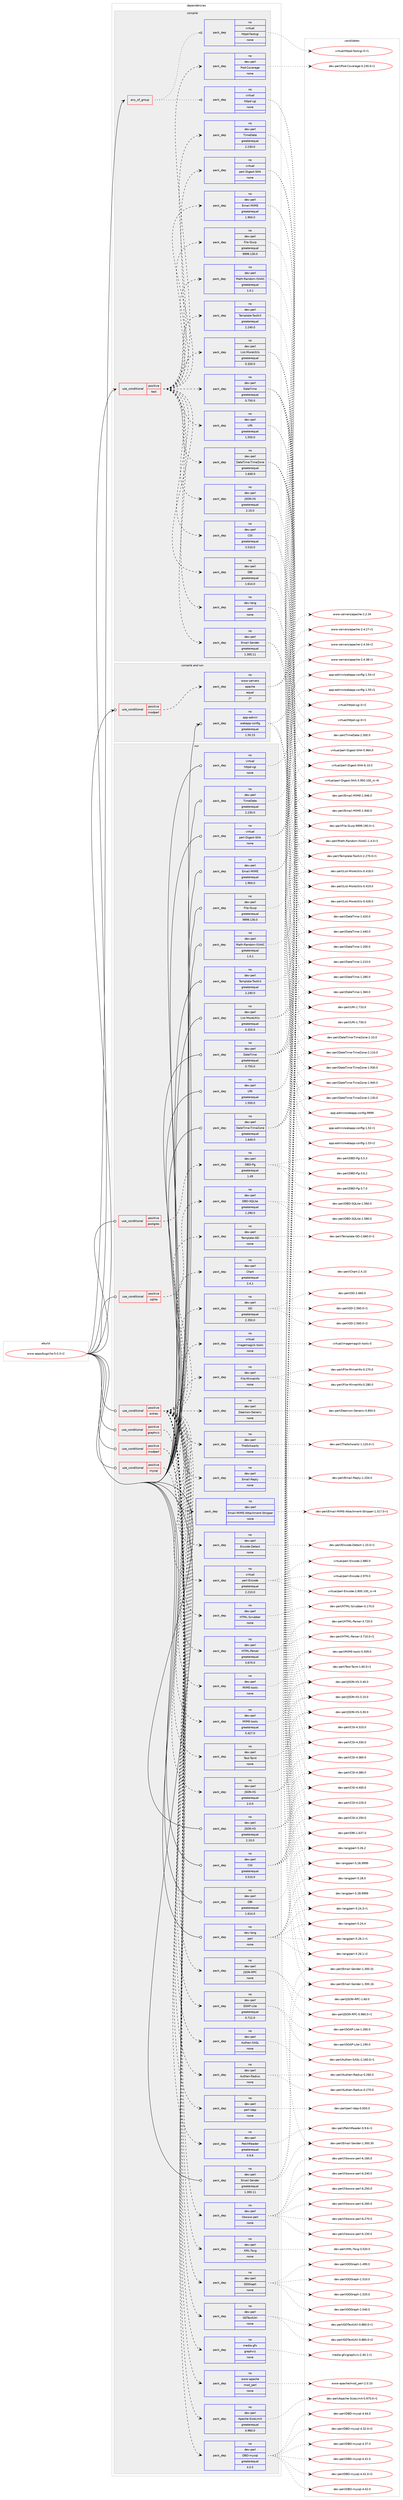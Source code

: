 digraph prolog {

# *************
# Graph options
# *************

newrank=true;
concentrate=true;
compound=true;
graph [rankdir=LR,fontname=Helvetica,fontsize=10,ranksep=1.5];#, ranksep=2.5, nodesep=0.2];
edge  [arrowhead=vee];
node  [fontname=Helvetica,fontsize=10];

# **********
# The ebuild
# **********

subgraph cluster_leftcol {
color=gray;
rank=same;
label=<<i>ebuild</i>>;
id [label="www-apps/bugzilla-5.0.3-r2", color=red, width=4, href="../www-apps/bugzilla-5.0.3-r2.svg"];
}

# ****************
# The dependencies
# ****************

subgraph cluster_midcol {
color=gray;
label=<<i>dependencies</i>>;
subgraph cluster_compile {
fillcolor="#eeeeee";
style=filled;
label=<<i>compile</i>>;
subgraph any28144 {
dependency1744052 [label=<<TABLE BORDER="0" CELLBORDER="1" CELLSPACING="0" CELLPADDING="4"><TR><TD CELLPADDING="10">any_of_group</TD></TR></TABLE>>, shape=none, color=red];subgraph pack1251966 {
dependency1744053 [label=<<TABLE BORDER="0" CELLBORDER="1" CELLSPACING="0" CELLPADDING="4" WIDTH="220"><TR><TD ROWSPAN="6" CELLPADDING="30">pack_dep</TD></TR><TR><TD WIDTH="110">no</TD></TR><TR><TD>virtual</TD></TR><TR><TD>httpd-cgi</TD></TR><TR><TD>none</TD></TR><TR><TD></TD></TR></TABLE>>, shape=none, color=blue];
}
dependency1744052:e -> dependency1744053:w [weight=20,style="dotted",arrowhead="oinv"];
subgraph pack1251967 {
dependency1744054 [label=<<TABLE BORDER="0" CELLBORDER="1" CELLSPACING="0" CELLPADDING="4" WIDTH="220"><TR><TD ROWSPAN="6" CELLPADDING="30">pack_dep</TD></TR><TR><TD WIDTH="110">no</TD></TR><TR><TD>virtual</TD></TR><TR><TD>httpd-fastcgi</TD></TR><TR><TD>none</TD></TR><TR><TD></TD></TR></TABLE>>, shape=none, color=blue];
}
dependency1744052:e -> dependency1744054:w [weight=20,style="dotted",arrowhead="oinv"];
}
id:e -> dependency1744052:w [weight=20,style="solid",arrowhead="vee"];
subgraph cond462950 {
dependency1744055 [label=<<TABLE BORDER="0" CELLBORDER="1" CELLSPACING="0" CELLPADDING="4"><TR><TD ROWSPAN="3" CELLPADDING="10">use_conditional</TD></TR><TR><TD>positive</TD></TR><TR><TD>test</TD></TR></TABLE>>, shape=none, color=red];
subgraph pack1251968 {
dependency1744056 [label=<<TABLE BORDER="0" CELLBORDER="1" CELLSPACING="0" CELLPADDING="4" WIDTH="220"><TR><TD ROWSPAN="6" CELLPADDING="30">pack_dep</TD></TR><TR><TD WIDTH="110">no</TD></TR><TR><TD>dev-perl</TD></TR><TR><TD>Pod-Coverage</TD></TR><TR><TD>none</TD></TR><TR><TD></TD></TR></TABLE>>, shape=none, color=blue];
}
dependency1744055:e -> dependency1744056:w [weight=20,style="dashed",arrowhead="vee"];
subgraph pack1251969 {
dependency1744057 [label=<<TABLE BORDER="0" CELLBORDER="1" CELLSPACING="0" CELLPADDING="4" WIDTH="220"><TR><TD ROWSPAN="6" CELLPADDING="30">pack_dep</TD></TR><TR><TD WIDTH="110">no</TD></TR><TR><TD>dev-lang</TD></TR><TR><TD>perl</TD></TR><TR><TD>none</TD></TR><TR><TD></TD></TR></TABLE>>, shape=none, color=blue];
}
dependency1744055:e -> dependency1744057:w [weight=20,style="dashed",arrowhead="vee"];
subgraph pack1251970 {
dependency1744058 [label=<<TABLE BORDER="0" CELLBORDER="1" CELLSPACING="0" CELLPADDING="4" WIDTH="220"><TR><TD ROWSPAN="6" CELLPADDING="30">pack_dep</TD></TR><TR><TD WIDTH="110">no</TD></TR><TR><TD>dev-perl</TD></TR><TR><TD>CGI</TD></TR><TR><TD>greaterequal</TD></TR><TR><TD>3.510.0</TD></TR></TABLE>>, shape=none, color=blue];
}
dependency1744055:e -> dependency1744058:w [weight=20,style="dashed",arrowhead="vee"];
subgraph pack1251971 {
dependency1744059 [label=<<TABLE BORDER="0" CELLBORDER="1" CELLSPACING="0" CELLPADDING="4" WIDTH="220"><TR><TD ROWSPAN="6" CELLPADDING="30">pack_dep</TD></TR><TR><TD WIDTH="110">no</TD></TR><TR><TD>dev-perl</TD></TR><TR><TD>DBI</TD></TR><TR><TD>greaterequal</TD></TR><TR><TD>1.614.0</TD></TR></TABLE>>, shape=none, color=blue];
}
dependency1744055:e -> dependency1744059:w [weight=20,style="dashed",arrowhead="vee"];
subgraph pack1251972 {
dependency1744060 [label=<<TABLE BORDER="0" CELLBORDER="1" CELLSPACING="0" CELLPADDING="4" WIDTH="220"><TR><TD ROWSPAN="6" CELLPADDING="30">pack_dep</TD></TR><TR><TD WIDTH="110">no</TD></TR><TR><TD>dev-perl</TD></TR><TR><TD>TimeDate</TD></TR><TR><TD>greaterequal</TD></TR><TR><TD>2.230.0</TD></TR></TABLE>>, shape=none, color=blue];
}
dependency1744055:e -> dependency1744060:w [weight=20,style="dashed",arrowhead="vee"];
subgraph pack1251973 {
dependency1744061 [label=<<TABLE BORDER="0" CELLBORDER="1" CELLSPACING="0" CELLPADDING="4" WIDTH="220"><TR><TD ROWSPAN="6" CELLPADDING="30">pack_dep</TD></TR><TR><TD WIDTH="110">no</TD></TR><TR><TD>dev-perl</TD></TR><TR><TD>DateTime</TD></TR><TR><TD>greaterequal</TD></TR><TR><TD>0.750.0</TD></TR></TABLE>>, shape=none, color=blue];
}
dependency1744055:e -> dependency1744061:w [weight=20,style="dashed",arrowhead="vee"];
subgraph pack1251974 {
dependency1744062 [label=<<TABLE BORDER="0" CELLBORDER="1" CELLSPACING="0" CELLPADDING="4" WIDTH="220"><TR><TD ROWSPAN="6" CELLPADDING="30">pack_dep</TD></TR><TR><TD WIDTH="110">no</TD></TR><TR><TD>dev-perl</TD></TR><TR><TD>DateTime-TimeZone</TD></TR><TR><TD>greaterequal</TD></TR><TR><TD>1.640.0</TD></TR></TABLE>>, shape=none, color=blue];
}
dependency1744055:e -> dependency1744062:w [weight=20,style="dashed",arrowhead="vee"];
subgraph pack1251975 {
dependency1744063 [label=<<TABLE BORDER="0" CELLBORDER="1" CELLSPACING="0" CELLPADDING="4" WIDTH="220"><TR><TD ROWSPAN="6" CELLPADDING="30">pack_dep</TD></TR><TR><TD WIDTH="110">no</TD></TR><TR><TD>virtual</TD></TR><TR><TD>perl-Digest-SHA</TD></TR><TR><TD>none</TD></TR><TR><TD></TD></TR></TABLE>>, shape=none, color=blue];
}
dependency1744055:e -> dependency1744063:w [weight=20,style="dashed",arrowhead="vee"];
subgraph pack1251976 {
dependency1744064 [label=<<TABLE BORDER="0" CELLBORDER="1" CELLSPACING="0" CELLPADDING="4" WIDTH="220"><TR><TD ROWSPAN="6" CELLPADDING="30">pack_dep</TD></TR><TR><TD WIDTH="110">no</TD></TR><TR><TD>dev-perl</TD></TR><TR><TD>Email-MIME</TD></TR><TR><TD>greaterequal</TD></TR><TR><TD>1.904.0</TD></TR></TABLE>>, shape=none, color=blue];
}
dependency1744055:e -> dependency1744064:w [weight=20,style="dashed",arrowhead="vee"];
subgraph pack1251977 {
dependency1744065 [label=<<TABLE BORDER="0" CELLBORDER="1" CELLSPACING="0" CELLPADDING="4" WIDTH="220"><TR><TD ROWSPAN="6" CELLPADDING="30">pack_dep</TD></TR><TR><TD WIDTH="110">no</TD></TR><TR><TD>dev-perl</TD></TR><TR><TD>Email-Sender</TD></TR><TR><TD>greaterequal</TD></TR><TR><TD>1.300.11</TD></TR></TABLE>>, shape=none, color=blue];
}
dependency1744055:e -> dependency1744065:w [weight=20,style="dashed",arrowhead="vee"];
subgraph pack1251978 {
dependency1744066 [label=<<TABLE BORDER="0" CELLBORDER="1" CELLSPACING="0" CELLPADDING="4" WIDTH="220"><TR><TD ROWSPAN="6" CELLPADDING="30">pack_dep</TD></TR><TR><TD WIDTH="110">no</TD></TR><TR><TD>dev-perl</TD></TR><TR><TD>File-Slurp</TD></TR><TR><TD>greaterequal</TD></TR><TR><TD>9999.130.0</TD></TR></TABLE>>, shape=none, color=blue];
}
dependency1744055:e -> dependency1744066:w [weight=20,style="dashed",arrowhead="vee"];
subgraph pack1251979 {
dependency1744067 [label=<<TABLE BORDER="0" CELLBORDER="1" CELLSPACING="0" CELLPADDING="4" WIDTH="220"><TR><TD ROWSPAN="6" CELLPADDING="30">pack_dep</TD></TR><TR><TD WIDTH="110">no</TD></TR><TR><TD>dev-perl</TD></TR><TR><TD>JSON-XS</TD></TR><TR><TD>greaterequal</TD></TR><TR><TD>2.10.0</TD></TR></TABLE>>, shape=none, color=blue];
}
dependency1744055:e -> dependency1744067:w [weight=20,style="dashed",arrowhead="vee"];
subgraph pack1251980 {
dependency1744068 [label=<<TABLE BORDER="0" CELLBORDER="1" CELLSPACING="0" CELLPADDING="4" WIDTH="220"><TR><TD ROWSPAN="6" CELLPADDING="30">pack_dep</TD></TR><TR><TD WIDTH="110">no</TD></TR><TR><TD>dev-perl</TD></TR><TR><TD>List-MoreUtils</TD></TR><TR><TD>greaterequal</TD></TR><TR><TD>0.320.0</TD></TR></TABLE>>, shape=none, color=blue];
}
dependency1744055:e -> dependency1744068:w [weight=20,style="dashed",arrowhead="vee"];
subgraph pack1251981 {
dependency1744069 [label=<<TABLE BORDER="0" CELLBORDER="1" CELLSPACING="0" CELLPADDING="4" WIDTH="220"><TR><TD ROWSPAN="6" CELLPADDING="30">pack_dep</TD></TR><TR><TD WIDTH="110">no</TD></TR><TR><TD>dev-perl</TD></TR><TR><TD>Math-Random-ISAAC</TD></TR><TR><TD>greaterequal</TD></TR><TR><TD>1.0.1</TD></TR></TABLE>>, shape=none, color=blue];
}
dependency1744055:e -> dependency1744069:w [weight=20,style="dashed",arrowhead="vee"];
subgraph pack1251982 {
dependency1744070 [label=<<TABLE BORDER="0" CELLBORDER="1" CELLSPACING="0" CELLPADDING="4" WIDTH="220"><TR><TD ROWSPAN="6" CELLPADDING="30">pack_dep</TD></TR><TR><TD WIDTH="110">no</TD></TR><TR><TD>dev-perl</TD></TR><TR><TD>Template-Toolkit</TD></TR><TR><TD>greaterequal</TD></TR><TR><TD>2.240.0</TD></TR></TABLE>>, shape=none, color=blue];
}
dependency1744055:e -> dependency1744070:w [weight=20,style="dashed",arrowhead="vee"];
subgraph pack1251983 {
dependency1744071 [label=<<TABLE BORDER="0" CELLBORDER="1" CELLSPACING="0" CELLPADDING="4" WIDTH="220"><TR><TD ROWSPAN="6" CELLPADDING="30">pack_dep</TD></TR><TR><TD WIDTH="110">no</TD></TR><TR><TD>dev-perl</TD></TR><TR><TD>URI</TD></TR><TR><TD>greaterequal</TD></TR><TR><TD>1.550.0</TD></TR></TABLE>>, shape=none, color=blue];
}
dependency1744055:e -> dependency1744071:w [weight=20,style="dashed",arrowhead="vee"];
}
id:e -> dependency1744055:w [weight=20,style="solid",arrowhead="vee"];
}
subgraph cluster_compileandrun {
fillcolor="#eeeeee";
style=filled;
label=<<i>compile and run</i>>;
subgraph cond462951 {
dependency1744072 [label=<<TABLE BORDER="0" CELLBORDER="1" CELLSPACING="0" CELLPADDING="4"><TR><TD ROWSPAN="3" CELLPADDING="10">use_conditional</TD></TR><TR><TD>positive</TD></TR><TR><TD>modperl</TD></TR></TABLE>>, shape=none, color=red];
subgraph pack1251984 {
dependency1744073 [label=<<TABLE BORDER="0" CELLBORDER="1" CELLSPACING="0" CELLPADDING="4" WIDTH="220"><TR><TD ROWSPAN="6" CELLPADDING="30">pack_dep</TD></TR><TR><TD WIDTH="110">no</TD></TR><TR><TD>www-servers</TD></TR><TR><TD>apache</TD></TR><TR><TD>equal</TD></TR><TR><TD>2*</TD></TR></TABLE>>, shape=none, color=blue];
}
dependency1744072:e -> dependency1744073:w [weight=20,style="dashed",arrowhead="vee"];
}
id:e -> dependency1744072:w [weight=20,style="solid",arrowhead="odotvee"];
subgraph pack1251985 {
dependency1744074 [label=<<TABLE BORDER="0" CELLBORDER="1" CELLSPACING="0" CELLPADDING="4" WIDTH="220"><TR><TD ROWSPAN="6" CELLPADDING="30">pack_dep</TD></TR><TR><TD WIDTH="110">no</TD></TR><TR><TD>app-admin</TD></TR><TR><TD>webapp-config</TD></TR><TR><TD>greaterequal</TD></TR><TR><TD>1.50.15</TD></TR></TABLE>>, shape=none, color=blue];
}
id:e -> dependency1744074:w [weight=20,style="solid",arrowhead="odotvee"];
}
subgraph cluster_run {
fillcolor="#eeeeee";
style=filled;
label=<<i>run</i>>;
subgraph cond462952 {
dependency1744075 [label=<<TABLE BORDER="0" CELLBORDER="1" CELLSPACING="0" CELLPADDING="4"><TR><TD ROWSPAN="3" CELLPADDING="10">use_conditional</TD></TR><TR><TD>positive</TD></TR><TR><TD>extras</TD></TR></TABLE>>, shape=none, color=red];
subgraph pack1251986 {
dependency1744076 [label=<<TABLE BORDER="0" CELLBORDER="1" CELLSPACING="0" CELLPADDING="4" WIDTH="220"><TR><TD ROWSPAN="6" CELLPADDING="30">pack_dep</TD></TR><TR><TD WIDTH="110">no</TD></TR><TR><TD>dev-perl</TD></TR><TR><TD>GD</TD></TR><TR><TD>greaterequal</TD></TR><TR><TD>2.350.0</TD></TR></TABLE>>, shape=none, color=blue];
}
dependency1744075:e -> dependency1744076:w [weight=20,style="dashed",arrowhead="vee"];
subgraph pack1251987 {
dependency1744077 [label=<<TABLE BORDER="0" CELLBORDER="1" CELLSPACING="0" CELLPADDING="4" WIDTH="220"><TR><TD ROWSPAN="6" CELLPADDING="30">pack_dep</TD></TR><TR><TD WIDTH="110">no</TD></TR><TR><TD>dev-perl</TD></TR><TR><TD>Chart</TD></TR><TR><TD>greaterequal</TD></TR><TR><TD>2.4.1</TD></TR></TABLE>>, shape=none, color=blue];
}
dependency1744075:e -> dependency1744077:w [weight=20,style="dashed",arrowhead="vee"];
subgraph pack1251988 {
dependency1744078 [label=<<TABLE BORDER="0" CELLBORDER="1" CELLSPACING="0" CELLPADDING="4" WIDTH="220"><TR><TD ROWSPAN="6" CELLPADDING="30">pack_dep</TD></TR><TR><TD WIDTH="110">no</TD></TR><TR><TD>dev-perl</TD></TR><TR><TD>Template-GD</TD></TR><TR><TD>none</TD></TR><TR><TD></TD></TR></TABLE>>, shape=none, color=blue];
}
dependency1744075:e -> dependency1744078:w [weight=20,style="dashed",arrowhead="vee"];
subgraph pack1251989 {
dependency1744079 [label=<<TABLE BORDER="0" CELLBORDER="1" CELLSPACING="0" CELLPADDING="4" WIDTH="220"><TR><TD ROWSPAN="6" CELLPADDING="30">pack_dep</TD></TR><TR><TD WIDTH="110">no</TD></TR><TR><TD>dev-perl</TD></TR><TR><TD>GDTextUtil</TD></TR><TR><TD>none</TD></TR><TR><TD></TD></TR></TABLE>>, shape=none, color=blue];
}
dependency1744075:e -> dependency1744079:w [weight=20,style="dashed",arrowhead="vee"];
subgraph pack1251990 {
dependency1744080 [label=<<TABLE BORDER="0" CELLBORDER="1" CELLSPACING="0" CELLPADDING="4" WIDTH="220"><TR><TD ROWSPAN="6" CELLPADDING="30">pack_dep</TD></TR><TR><TD WIDTH="110">no</TD></TR><TR><TD>dev-perl</TD></TR><TR><TD>GDGraph</TD></TR><TR><TD>none</TD></TR><TR><TD></TD></TR></TABLE>>, shape=none, color=blue];
}
dependency1744075:e -> dependency1744080:w [weight=20,style="dashed",arrowhead="vee"];
subgraph pack1251991 {
dependency1744081 [label=<<TABLE BORDER="0" CELLBORDER="1" CELLSPACING="0" CELLPADDING="4" WIDTH="220"><TR><TD ROWSPAN="6" CELLPADDING="30">pack_dep</TD></TR><TR><TD WIDTH="110">no</TD></TR><TR><TD>dev-perl</TD></TR><TR><TD>XML-Twig</TD></TR><TR><TD>none</TD></TR><TR><TD></TD></TR></TABLE>>, shape=none, color=blue];
}
dependency1744075:e -> dependency1744081:w [weight=20,style="dashed",arrowhead="vee"];
subgraph pack1251992 {
dependency1744082 [label=<<TABLE BORDER="0" CELLBORDER="1" CELLSPACING="0" CELLPADDING="4" WIDTH="220"><TR><TD ROWSPAN="6" CELLPADDING="30">pack_dep</TD></TR><TR><TD WIDTH="110">no</TD></TR><TR><TD>dev-perl</TD></TR><TR><TD>MIME-tools</TD></TR><TR><TD>greaterequal</TD></TR><TR><TD>5.427.0</TD></TR></TABLE>>, shape=none, color=blue];
}
dependency1744075:e -> dependency1744082:w [weight=20,style="dashed",arrowhead="vee"];
subgraph pack1251993 {
dependency1744083 [label=<<TABLE BORDER="0" CELLBORDER="1" CELLSPACING="0" CELLPADDING="4" WIDTH="220"><TR><TD ROWSPAN="6" CELLPADDING="30">pack_dep</TD></TR><TR><TD WIDTH="110">no</TD></TR><TR><TD>dev-perl</TD></TR><TR><TD>libwww-perl</TD></TR><TR><TD>none</TD></TR><TR><TD></TD></TR></TABLE>>, shape=none, color=blue];
}
dependency1744075:e -> dependency1744083:w [weight=20,style="dashed",arrowhead="vee"];
subgraph pack1251994 {
dependency1744084 [label=<<TABLE BORDER="0" CELLBORDER="1" CELLSPACING="0" CELLPADDING="4" WIDTH="220"><TR><TD ROWSPAN="6" CELLPADDING="30">pack_dep</TD></TR><TR><TD WIDTH="110">no</TD></TR><TR><TD>dev-perl</TD></TR><TR><TD>PatchReader</TD></TR><TR><TD>greaterequal</TD></TR><TR><TD>0.9.6</TD></TR></TABLE>>, shape=none, color=blue];
}
dependency1744075:e -> dependency1744084:w [weight=20,style="dashed",arrowhead="vee"];
subgraph pack1251995 {
dependency1744085 [label=<<TABLE BORDER="0" CELLBORDER="1" CELLSPACING="0" CELLPADDING="4" WIDTH="220"><TR><TD ROWSPAN="6" CELLPADDING="30">pack_dep</TD></TR><TR><TD WIDTH="110">no</TD></TR><TR><TD>dev-perl</TD></TR><TR><TD>perl-ldap</TD></TR><TR><TD>none</TD></TR><TR><TD></TD></TR></TABLE>>, shape=none, color=blue];
}
dependency1744075:e -> dependency1744085:w [weight=20,style="dashed",arrowhead="vee"];
subgraph pack1251996 {
dependency1744086 [label=<<TABLE BORDER="0" CELLBORDER="1" CELLSPACING="0" CELLPADDING="4" WIDTH="220"><TR><TD ROWSPAN="6" CELLPADDING="30">pack_dep</TD></TR><TR><TD WIDTH="110">no</TD></TR><TR><TD>dev-perl</TD></TR><TR><TD>Authen-Radius</TD></TR><TR><TD>none</TD></TR><TR><TD></TD></TR></TABLE>>, shape=none, color=blue];
}
dependency1744075:e -> dependency1744086:w [weight=20,style="dashed",arrowhead="vee"];
subgraph pack1251997 {
dependency1744087 [label=<<TABLE BORDER="0" CELLBORDER="1" CELLSPACING="0" CELLPADDING="4" WIDTH="220"><TR><TD ROWSPAN="6" CELLPADDING="30">pack_dep</TD></TR><TR><TD WIDTH="110">no</TD></TR><TR><TD>dev-perl</TD></TR><TR><TD>Authen-SASL</TD></TR><TR><TD>none</TD></TR><TR><TD></TD></TR></TABLE>>, shape=none, color=blue];
}
dependency1744075:e -> dependency1744087:w [weight=20,style="dashed",arrowhead="vee"];
subgraph pack1251998 {
dependency1744088 [label=<<TABLE BORDER="0" CELLBORDER="1" CELLSPACING="0" CELLPADDING="4" WIDTH="220"><TR><TD ROWSPAN="6" CELLPADDING="30">pack_dep</TD></TR><TR><TD WIDTH="110">no</TD></TR><TR><TD>dev-perl</TD></TR><TR><TD>SOAP-Lite</TD></TR><TR><TD>greaterequal</TD></TR><TR><TD>0.712.0</TD></TR></TABLE>>, shape=none, color=blue];
}
dependency1744075:e -> dependency1744088:w [weight=20,style="dashed",arrowhead="vee"];
subgraph pack1251999 {
dependency1744089 [label=<<TABLE BORDER="0" CELLBORDER="1" CELLSPACING="0" CELLPADDING="4" WIDTH="220"><TR><TD ROWSPAN="6" CELLPADDING="30">pack_dep</TD></TR><TR><TD WIDTH="110">no</TD></TR><TR><TD>dev-perl</TD></TR><TR><TD>JSON-RPC</TD></TR><TR><TD>none</TD></TR><TR><TD></TD></TR></TABLE>>, shape=none, color=blue];
}
dependency1744075:e -> dependency1744089:w [weight=20,style="dashed",arrowhead="vee"];
subgraph pack1252000 {
dependency1744090 [label=<<TABLE BORDER="0" CELLBORDER="1" CELLSPACING="0" CELLPADDING="4" WIDTH="220"><TR><TD ROWSPAN="6" CELLPADDING="30">pack_dep</TD></TR><TR><TD WIDTH="110">no</TD></TR><TR><TD>dev-perl</TD></TR><TR><TD>JSON-XS</TD></TR><TR><TD>greaterequal</TD></TR><TR><TD>2.0.0</TD></TR></TABLE>>, shape=none, color=blue];
}
dependency1744075:e -> dependency1744090:w [weight=20,style="dashed",arrowhead="vee"];
subgraph pack1252001 {
dependency1744091 [label=<<TABLE BORDER="0" CELLBORDER="1" CELLSPACING="0" CELLPADDING="4" WIDTH="220"><TR><TD ROWSPAN="6" CELLPADDING="30">pack_dep</TD></TR><TR><TD WIDTH="110">no</TD></TR><TR><TD>dev-perl</TD></TR><TR><TD>Test-Taint</TD></TR><TR><TD>none</TD></TR><TR><TD></TD></TR></TABLE>>, shape=none, color=blue];
}
dependency1744075:e -> dependency1744091:w [weight=20,style="dashed",arrowhead="vee"];
subgraph pack1252002 {
dependency1744092 [label=<<TABLE BORDER="0" CELLBORDER="1" CELLSPACING="0" CELLPADDING="4" WIDTH="220"><TR><TD ROWSPAN="6" CELLPADDING="30">pack_dep</TD></TR><TR><TD WIDTH="110">no</TD></TR><TR><TD>dev-perl</TD></TR><TR><TD>HTML-Parser</TD></TR><TR><TD>greaterequal</TD></TR><TR><TD>3.670.0</TD></TR></TABLE>>, shape=none, color=blue];
}
dependency1744075:e -> dependency1744092:w [weight=20,style="dashed",arrowhead="vee"];
subgraph pack1252003 {
dependency1744093 [label=<<TABLE BORDER="0" CELLBORDER="1" CELLSPACING="0" CELLPADDING="4" WIDTH="220"><TR><TD ROWSPAN="6" CELLPADDING="30">pack_dep</TD></TR><TR><TD WIDTH="110">no</TD></TR><TR><TD>dev-perl</TD></TR><TR><TD>HTML-Scrubber</TD></TR><TR><TD>none</TD></TR><TR><TD></TD></TR></TABLE>>, shape=none, color=blue];
}
dependency1744075:e -> dependency1744093:w [weight=20,style="dashed",arrowhead="vee"];
subgraph pack1252004 {
dependency1744094 [label=<<TABLE BORDER="0" CELLBORDER="1" CELLSPACING="0" CELLPADDING="4" WIDTH="220"><TR><TD ROWSPAN="6" CELLPADDING="30">pack_dep</TD></TR><TR><TD WIDTH="110">no</TD></TR><TR><TD>virtual</TD></TR><TR><TD>perl-Encode</TD></TR><TR><TD>greaterequal</TD></TR><TR><TD>2.210.0</TD></TR></TABLE>>, shape=none, color=blue];
}
dependency1744075:e -> dependency1744094:w [weight=20,style="dashed",arrowhead="vee"];
subgraph pack1252005 {
dependency1744095 [label=<<TABLE BORDER="0" CELLBORDER="1" CELLSPACING="0" CELLPADDING="4" WIDTH="220"><TR><TD ROWSPAN="6" CELLPADDING="30">pack_dep</TD></TR><TR><TD WIDTH="110">no</TD></TR><TR><TD>dev-perl</TD></TR><TR><TD>Encode-Detect</TD></TR><TR><TD>none</TD></TR><TR><TD></TD></TR></TABLE>>, shape=none, color=blue];
}
dependency1744075:e -> dependency1744095:w [weight=20,style="dashed",arrowhead="vee"];
subgraph pack1252006 {
dependency1744096 [label=<<TABLE BORDER="0" CELLBORDER="1" CELLSPACING="0" CELLPADDING="4" WIDTH="220"><TR><TD ROWSPAN="6" CELLPADDING="30">pack_dep</TD></TR><TR><TD WIDTH="110">no</TD></TR><TR><TD>dev-perl</TD></TR><TR><TD>Email-MIME-Attachment-Stripper</TD></TR><TR><TD>none</TD></TR><TR><TD></TD></TR></TABLE>>, shape=none, color=blue];
}
dependency1744075:e -> dependency1744096:w [weight=20,style="dashed",arrowhead="vee"];
subgraph pack1252007 {
dependency1744097 [label=<<TABLE BORDER="0" CELLBORDER="1" CELLSPACING="0" CELLPADDING="4" WIDTH="220"><TR><TD ROWSPAN="6" CELLPADDING="30">pack_dep</TD></TR><TR><TD WIDTH="110">no</TD></TR><TR><TD>dev-perl</TD></TR><TR><TD>Email-Reply</TD></TR><TR><TD>none</TD></TR><TR><TD></TD></TR></TABLE>>, shape=none, color=blue];
}
dependency1744075:e -> dependency1744097:w [weight=20,style="dashed",arrowhead="vee"];
subgraph pack1252008 {
dependency1744098 [label=<<TABLE BORDER="0" CELLBORDER="1" CELLSPACING="0" CELLPADDING="4" WIDTH="220"><TR><TD ROWSPAN="6" CELLPADDING="30">pack_dep</TD></TR><TR><TD WIDTH="110">no</TD></TR><TR><TD>dev-perl</TD></TR><TR><TD>TheSchwartz</TD></TR><TR><TD>none</TD></TR><TR><TD></TD></TR></TABLE>>, shape=none, color=blue];
}
dependency1744075:e -> dependency1744098:w [weight=20,style="dashed",arrowhead="vee"];
subgraph pack1252009 {
dependency1744099 [label=<<TABLE BORDER="0" CELLBORDER="1" CELLSPACING="0" CELLPADDING="4" WIDTH="220"><TR><TD ROWSPAN="6" CELLPADDING="30">pack_dep</TD></TR><TR><TD WIDTH="110">no</TD></TR><TR><TD>dev-perl</TD></TR><TR><TD>Daemon-Generic</TD></TR><TR><TD>none</TD></TR><TR><TD></TD></TR></TABLE>>, shape=none, color=blue];
}
dependency1744075:e -> dependency1744099:w [weight=20,style="dashed",arrowhead="vee"];
subgraph pack1252010 {
dependency1744100 [label=<<TABLE BORDER="0" CELLBORDER="1" CELLSPACING="0" CELLPADDING="4" WIDTH="220"><TR><TD ROWSPAN="6" CELLPADDING="30">pack_dep</TD></TR><TR><TD WIDTH="110">no</TD></TR><TR><TD>dev-perl</TD></TR><TR><TD>File-MimeInfo</TD></TR><TR><TD>none</TD></TR><TR><TD></TD></TR></TABLE>>, shape=none, color=blue];
}
dependency1744075:e -> dependency1744100:w [weight=20,style="dashed",arrowhead="vee"];
subgraph pack1252011 {
dependency1744101 [label=<<TABLE BORDER="0" CELLBORDER="1" CELLSPACING="0" CELLPADDING="4" WIDTH="220"><TR><TD ROWSPAN="6" CELLPADDING="30">pack_dep</TD></TR><TR><TD WIDTH="110">no</TD></TR><TR><TD>virtual</TD></TR><TR><TD>imagemagick-tools</TD></TR><TR><TD>none</TD></TR><TR><TD></TD></TR></TABLE>>, shape=none, color=blue];
}
dependency1744075:e -> dependency1744101:w [weight=20,style="dashed",arrowhead="vee"];
subgraph pack1252012 {
dependency1744102 [label=<<TABLE BORDER="0" CELLBORDER="1" CELLSPACING="0" CELLPADDING="4" WIDTH="220"><TR><TD ROWSPAN="6" CELLPADDING="30">pack_dep</TD></TR><TR><TD WIDTH="110">no</TD></TR><TR><TD>dev-perl</TD></TR><TR><TD>MIME-tools</TD></TR><TR><TD>none</TD></TR><TR><TD></TD></TR></TABLE>>, shape=none, color=blue];
}
dependency1744075:e -> dependency1744102:w [weight=20,style="dashed",arrowhead="vee"];
}
id:e -> dependency1744075:w [weight=20,style="solid",arrowhead="odot"];
subgraph cond462953 {
dependency1744103 [label=<<TABLE BORDER="0" CELLBORDER="1" CELLSPACING="0" CELLPADDING="4"><TR><TD ROWSPAN="3" CELLPADDING="10">use_conditional</TD></TR><TR><TD>positive</TD></TR><TR><TD>graphviz</TD></TR></TABLE>>, shape=none, color=red];
subgraph pack1252013 {
dependency1744104 [label=<<TABLE BORDER="0" CELLBORDER="1" CELLSPACING="0" CELLPADDING="4" WIDTH="220"><TR><TD ROWSPAN="6" CELLPADDING="30">pack_dep</TD></TR><TR><TD WIDTH="110">no</TD></TR><TR><TD>media-gfx</TD></TR><TR><TD>graphviz</TD></TR><TR><TD>none</TD></TR><TR><TD></TD></TR></TABLE>>, shape=none, color=blue];
}
dependency1744103:e -> dependency1744104:w [weight=20,style="dashed",arrowhead="vee"];
}
id:e -> dependency1744103:w [weight=20,style="solid",arrowhead="odot"];
subgraph cond462954 {
dependency1744105 [label=<<TABLE BORDER="0" CELLBORDER="1" CELLSPACING="0" CELLPADDING="4"><TR><TD ROWSPAN="3" CELLPADDING="10">use_conditional</TD></TR><TR><TD>positive</TD></TR><TR><TD>modperl</TD></TR></TABLE>>, shape=none, color=red];
subgraph pack1252014 {
dependency1744106 [label=<<TABLE BORDER="0" CELLBORDER="1" CELLSPACING="0" CELLPADDING="4" WIDTH="220"><TR><TD ROWSPAN="6" CELLPADDING="30">pack_dep</TD></TR><TR><TD WIDTH="110">no</TD></TR><TR><TD>www-apache</TD></TR><TR><TD>mod_perl</TD></TR><TR><TD>none</TD></TR><TR><TD></TD></TR></TABLE>>, shape=none, color=blue];
}
dependency1744105:e -> dependency1744106:w [weight=20,style="dashed",arrowhead="vee"];
subgraph pack1252015 {
dependency1744107 [label=<<TABLE BORDER="0" CELLBORDER="1" CELLSPACING="0" CELLPADDING="4" WIDTH="220"><TR><TD ROWSPAN="6" CELLPADDING="30">pack_dep</TD></TR><TR><TD WIDTH="110">no</TD></TR><TR><TD>dev-perl</TD></TR><TR><TD>Apache-SizeLimit</TD></TR><TR><TD>greaterequal</TD></TR><TR><TD>0.960.0</TD></TR></TABLE>>, shape=none, color=blue];
}
dependency1744105:e -> dependency1744107:w [weight=20,style="dashed",arrowhead="vee"];
}
id:e -> dependency1744105:w [weight=20,style="solid",arrowhead="odot"];
subgraph cond462955 {
dependency1744108 [label=<<TABLE BORDER="0" CELLBORDER="1" CELLSPACING="0" CELLPADDING="4"><TR><TD ROWSPAN="3" CELLPADDING="10">use_conditional</TD></TR><TR><TD>positive</TD></TR><TR><TD>mysql</TD></TR></TABLE>>, shape=none, color=red];
subgraph pack1252016 {
dependency1744109 [label=<<TABLE BORDER="0" CELLBORDER="1" CELLSPACING="0" CELLPADDING="4" WIDTH="220"><TR><TD ROWSPAN="6" CELLPADDING="30">pack_dep</TD></TR><TR><TD WIDTH="110">no</TD></TR><TR><TD>dev-perl</TD></TR><TR><TD>DBD-mysql</TD></TR><TR><TD>greaterequal</TD></TR><TR><TD>4.0.5</TD></TR></TABLE>>, shape=none, color=blue];
}
dependency1744108:e -> dependency1744109:w [weight=20,style="dashed",arrowhead="vee"];
}
id:e -> dependency1744108:w [weight=20,style="solid",arrowhead="odot"];
subgraph cond462956 {
dependency1744110 [label=<<TABLE BORDER="0" CELLBORDER="1" CELLSPACING="0" CELLPADDING="4"><TR><TD ROWSPAN="3" CELLPADDING="10">use_conditional</TD></TR><TR><TD>positive</TD></TR><TR><TD>postgres</TD></TR></TABLE>>, shape=none, color=red];
subgraph pack1252017 {
dependency1744111 [label=<<TABLE BORDER="0" CELLBORDER="1" CELLSPACING="0" CELLPADDING="4" WIDTH="220"><TR><TD ROWSPAN="6" CELLPADDING="30">pack_dep</TD></TR><TR><TD WIDTH="110">no</TD></TR><TR><TD>dev-perl</TD></TR><TR><TD>DBD-Pg</TD></TR><TR><TD>greaterequal</TD></TR><TR><TD>1.49</TD></TR></TABLE>>, shape=none, color=blue];
}
dependency1744110:e -> dependency1744111:w [weight=20,style="dashed",arrowhead="vee"];
}
id:e -> dependency1744110:w [weight=20,style="solid",arrowhead="odot"];
subgraph cond462957 {
dependency1744112 [label=<<TABLE BORDER="0" CELLBORDER="1" CELLSPACING="0" CELLPADDING="4"><TR><TD ROWSPAN="3" CELLPADDING="10">use_conditional</TD></TR><TR><TD>positive</TD></TR><TR><TD>sqlite</TD></TR></TABLE>>, shape=none, color=red];
subgraph pack1252018 {
dependency1744113 [label=<<TABLE BORDER="0" CELLBORDER="1" CELLSPACING="0" CELLPADDING="4" WIDTH="220"><TR><TD ROWSPAN="6" CELLPADDING="30">pack_dep</TD></TR><TR><TD WIDTH="110">no</TD></TR><TR><TD>dev-perl</TD></TR><TR><TD>DBD-SQLite</TD></TR><TR><TD>greaterequal</TD></TR><TR><TD>1.290.0</TD></TR></TABLE>>, shape=none, color=blue];
}
dependency1744112:e -> dependency1744113:w [weight=20,style="dashed",arrowhead="vee"];
}
id:e -> dependency1744112:w [weight=20,style="solid",arrowhead="odot"];
subgraph pack1252019 {
dependency1744114 [label=<<TABLE BORDER="0" CELLBORDER="1" CELLSPACING="0" CELLPADDING="4" WIDTH="220"><TR><TD ROWSPAN="6" CELLPADDING="30">pack_dep</TD></TR><TR><TD WIDTH="110">no</TD></TR><TR><TD>dev-lang</TD></TR><TR><TD>perl</TD></TR><TR><TD>none</TD></TR><TR><TD></TD></TR></TABLE>>, shape=none, color=blue];
}
id:e -> dependency1744114:w [weight=20,style="solid",arrowhead="odot"];
subgraph pack1252020 {
dependency1744115 [label=<<TABLE BORDER="0" CELLBORDER="1" CELLSPACING="0" CELLPADDING="4" WIDTH="220"><TR><TD ROWSPAN="6" CELLPADDING="30">pack_dep</TD></TR><TR><TD WIDTH="110">no</TD></TR><TR><TD>dev-perl</TD></TR><TR><TD>CGI</TD></TR><TR><TD>greaterequal</TD></TR><TR><TD>3.510.0</TD></TR></TABLE>>, shape=none, color=blue];
}
id:e -> dependency1744115:w [weight=20,style="solid",arrowhead="odot"];
subgraph pack1252021 {
dependency1744116 [label=<<TABLE BORDER="0" CELLBORDER="1" CELLSPACING="0" CELLPADDING="4" WIDTH="220"><TR><TD ROWSPAN="6" CELLPADDING="30">pack_dep</TD></TR><TR><TD WIDTH="110">no</TD></TR><TR><TD>dev-perl</TD></TR><TR><TD>DBI</TD></TR><TR><TD>greaterequal</TD></TR><TR><TD>1.614.0</TD></TR></TABLE>>, shape=none, color=blue];
}
id:e -> dependency1744116:w [weight=20,style="solid",arrowhead="odot"];
subgraph pack1252022 {
dependency1744117 [label=<<TABLE BORDER="0" CELLBORDER="1" CELLSPACING="0" CELLPADDING="4" WIDTH="220"><TR><TD ROWSPAN="6" CELLPADDING="30">pack_dep</TD></TR><TR><TD WIDTH="110">no</TD></TR><TR><TD>dev-perl</TD></TR><TR><TD>DateTime</TD></TR><TR><TD>greaterequal</TD></TR><TR><TD>0.750.0</TD></TR></TABLE>>, shape=none, color=blue];
}
id:e -> dependency1744117:w [weight=20,style="solid",arrowhead="odot"];
subgraph pack1252023 {
dependency1744118 [label=<<TABLE BORDER="0" CELLBORDER="1" CELLSPACING="0" CELLPADDING="4" WIDTH="220"><TR><TD ROWSPAN="6" CELLPADDING="30">pack_dep</TD></TR><TR><TD WIDTH="110">no</TD></TR><TR><TD>dev-perl</TD></TR><TR><TD>DateTime-TimeZone</TD></TR><TR><TD>greaterequal</TD></TR><TR><TD>1.640.0</TD></TR></TABLE>>, shape=none, color=blue];
}
id:e -> dependency1744118:w [weight=20,style="solid",arrowhead="odot"];
subgraph pack1252024 {
dependency1744119 [label=<<TABLE BORDER="0" CELLBORDER="1" CELLSPACING="0" CELLPADDING="4" WIDTH="220"><TR><TD ROWSPAN="6" CELLPADDING="30">pack_dep</TD></TR><TR><TD WIDTH="110">no</TD></TR><TR><TD>dev-perl</TD></TR><TR><TD>Email-MIME</TD></TR><TR><TD>greaterequal</TD></TR><TR><TD>1.904.0</TD></TR></TABLE>>, shape=none, color=blue];
}
id:e -> dependency1744119:w [weight=20,style="solid",arrowhead="odot"];
subgraph pack1252025 {
dependency1744120 [label=<<TABLE BORDER="0" CELLBORDER="1" CELLSPACING="0" CELLPADDING="4" WIDTH="220"><TR><TD ROWSPAN="6" CELLPADDING="30">pack_dep</TD></TR><TR><TD WIDTH="110">no</TD></TR><TR><TD>dev-perl</TD></TR><TR><TD>Email-Sender</TD></TR><TR><TD>greaterequal</TD></TR><TR><TD>1.300.11</TD></TR></TABLE>>, shape=none, color=blue];
}
id:e -> dependency1744120:w [weight=20,style="solid",arrowhead="odot"];
subgraph pack1252026 {
dependency1744121 [label=<<TABLE BORDER="0" CELLBORDER="1" CELLSPACING="0" CELLPADDING="4" WIDTH="220"><TR><TD ROWSPAN="6" CELLPADDING="30">pack_dep</TD></TR><TR><TD WIDTH="110">no</TD></TR><TR><TD>dev-perl</TD></TR><TR><TD>File-Slurp</TD></TR><TR><TD>greaterequal</TD></TR><TR><TD>9999.130.0</TD></TR></TABLE>>, shape=none, color=blue];
}
id:e -> dependency1744121:w [weight=20,style="solid",arrowhead="odot"];
subgraph pack1252027 {
dependency1744122 [label=<<TABLE BORDER="0" CELLBORDER="1" CELLSPACING="0" CELLPADDING="4" WIDTH="220"><TR><TD ROWSPAN="6" CELLPADDING="30">pack_dep</TD></TR><TR><TD WIDTH="110">no</TD></TR><TR><TD>dev-perl</TD></TR><TR><TD>JSON-XS</TD></TR><TR><TD>greaterequal</TD></TR><TR><TD>2.10.0</TD></TR></TABLE>>, shape=none, color=blue];
}
id:e -> dependency1744122:w [weight=20,style="solid",arrowhead="odot"];
subgraph pack1252028 {
dependency1744123 [label=<<TABLE BORDER="0" CELLBORDER="1" CELLSPACING="0" CELLPADDING="4" WIDTH="220"><TR><TD ROWSPAN="6" CELLPADDING="30">pack_dep</TD></TR><TR><TD WIDTH="110">no</TD></TR><TR><TD>dev-perl</TD></TR><TR><TD>List-MoreUtils</TD></TR><TR><TD>greaterequal</TD></TR><TR><TD>0.320.0</TD></TR></TABLE>>, shape=none, color=blue];
}
id:e -> dependency1744123:w [weight=20,style="solid",arrowhead="odot"];
subgraph pack1252029 {
dependency1744124 [label=<<TABLE BORDER="0" CELLBORDER="1" CELLSPACING="0" CELLPADDING="4" WIDTH="220"><TR><TD ROWSPAN="6" CELLPADDING="30">pack_dep</TD></TR><TR><TD WIDTH="110">no</TD></TR><TR><TD>dev-perl</TD></TR><TR><TD>Math-Random-ISAAC</TD></TR><TR><TD>greaterequal</TD></TR><TR><TD>1.0.1</TD></TR></TABLE>>, shape=none, color=blue];
}
id:e -> dependency1744124:w [weight=20,style="solid",arrowhead="odot"];
subgraph pack1252030 {
dependency1744125 [label=<<TABLE BORDER="0" CELLBORDER="1" CELLSPACING="0" CELLPADDING="4" WIDTH="220"><TR><TD ROWSPAN="6" CELLPADDING="30">pack_dep</TD></TR><TR><TD WIDTH="110">no</TD></TR><TR><TD>dev-perl</TD></TR><TR><TD>Template-Toolkit</TD></TR><TR><TD>greaterequal</TD></TR><TR><TD>2.240.0</TD></TR></TABLE>>, shape=none, color=blue];
}
id:e -> dependency1744125:w [weight=20,style="solid",arrowhead="odot"];
subgraph pack1252031 {
dependency1744126 [label=<<TABLE BORDER="0" CELLBORDER="1" CELLSPACING="0" CELLPADDING="4" WIDTH="220"><TR><TD ROWSPAN="6" CELLPADDING="30">pack_dep</TD></TR><TR><TD WIDTH="110">no</TD></TR><TR><TD>dev-perl</TD></TR><TR><TD>TimeDate</TD></TR><TR><TD>greaterequal</TD></TR><TR><TD>2.230.0</TD></TR></TABLE>>, shape=none, color=blue];
}
id:e -> dependency1744126:w [weight=20,style="solid",arrowhead="odot"];
subgraph pack1252032 {
dependency1744127 [label=<<TABLE BORDER="0" CELLBORDER="1" CELLSPACING="0" CELLPADDING="4" WIDTH="220"><TR><TD ROWSPAN="6" CELLPADDING="30">pack_dep</TD></TR><TR><TD WIDTH="110">no</TD></TR><TR><TD>dev-perl</TD></TR><TR><TD>URI</TD></TR><TR><TD>greaterequal</TD></TR><TR><TD>1.550.0</TD></TR></TABLE>>, shape=none, color=blue];
}
id:e -> dependency1744127:w [weight=20,style="solid",arrowhead="odot"];
subgraph pack1252033 {
dependency1744128 [label=<<TABLE BORDER="0" CELLBORDER="1" CELLSPACING="0" CELLPADDING="4" WIDTH="220"><TR><TD ROWSPAN="6" CELLPADDING="30">pack_dep</TD></TR><TR><TD WIDTH="110">no</TD></TR><TR><TD>virtual</TD></TR><TR><TD>httpd-cgi</TD></TR><TR><TD>none</TD></TR><TR><TD></TD></TR></TABLE>>, shape=none, color=blue];
}
id:e -> dependency1744128:w [weight=20,style="solid",arrowhead="odot"];
subgraph pack1252034 {
dependency1744129 [label=<<TABLE BORDER="0" CELLBORDER="1" CELLSPACING="0" CELLPADDING="4" WIDTH="220"><TR><TD ROWSPAN="6" CELLPADDING="30">pack_dep</TD></TR><TR><TD WIDTH="110">no</TD></TR><TR><TD>virtual</TD></TR><TR><TD>perl-Digest-SHA</TD></TR><TR><TD>none</TD></TR><TR><TD></TD></TR></TABLE>>, shape=none, color=blue];
}
id:e -> dependency1744129:w [weight=20,style="solid",arrowhead="odot"];
}
}

# **************
# The candidates
# **************

subgraph cluster_choices {
rank=same;
color=gray;
label=<<i>candidates</i>>;

subgraph choice1251966 {
color=black;
nodesep=1;
choice1181051141161179710847104116116112100459910310545484511449 [label="virtual/httpd-cgi-0-r1", color=red, width=4,href="../virtual/httpd-cgi-0-r1.svg"];
choice1181051141161179710847104116116112100459910310545484511450 [label="virtual/httpd-cgi-0-r2", color=red, width=4,href="../virtual/httpd-cgi-0-r2.svg"];
dependency1744053:e -> choice1181051141161179710847104116116112100459910310545484511449:w [style=dotted,weight="100"];
dependency1744053:e -> choice1181051141161179710847104116116112100459910310545484511450:w [style=dotted,weight="100"];
}
subgraph choice1251967 {
color=black;
nodesep=1;
choice118105114116117971084710411611611210045102971151169910310545484511449 [label="virtual/httpd-fastcgi-0-r1", color=red, width=4,href="../virtual/httpd-fastcgi-0-r1.svg"];
dependency1744054:e -> choice118105114116117971084710411611611210045102971151169910310545484511449:w [style=dotted,weight="100"];
}
subgraph choice1251968 {
color=black;
nodesep=1;
choice10010111845112101114108478011110045671111181011149710310145484650514846484511449 [label="dev-perl/Pod-Coverage-0.230.0-r1", color=red, width=4,href="../dev-perl/Pod-Coverage-0.230.0-r1.svg"];
dependency1744056:e -> choice10010111845112101114108478011110045671111181011149710310145484650514846484511449:w [style=dotted,weight="100"];
}
subgraph choice1251969 {
color=black;
nodesep=1;
choice100101118451089711010347112101114108455346505246514511449 [label="dev-lang/perl-5.24.3-r1", color=red, width=4,href="../dev-lang/perl-5.24.3-r1.svg"];
choice10010111845108971101034711210111410845534650524652 [label="dev-lang/perl-5.24.4", color=red, width=4,href="../dev-lang/perl-5.24.4.svg"];
choice100101118451089711010347112101114108455346505446494511449 [label="dev-lang/perl-5.26.1-r1", color=red, width=4,href="../dev-lang/perl-5.26.1-r1.svg"];
choice100101118451089711010347112101114108455346505446494511450 [label="dev-lang/perl-5.26.1-r2", color=red, width=4,href="../dev-lang/perl-5.26.1-r2.svg"];
choice10010111845108971101034711210111410845534650544650 [label="dev-lang/perl-5.26.2", color=red, width=4,href="../dev-lang/perl-5.26.2.svg"];
choice10010111845108971101034711210111410845534650544657575757 [label="dev-lang/perl-5.26.9999", color=red, width=4,href="../dev-lang/perl-5.26.9999.svg"];
choice10010111845108971101034711210111410845534650564648 [label="dev-lang/perl-5.28.0", color=red, width=4,href="../dev-lang/perl-5.28.0.svg"];
choice10010111845108971101034711210111410845534650564657575757 [label="dev-lang/perl-5.28.9999", color=red, width=4,href="../dev-lang/perl-5.28.9999.svg"];
dependency1744057:e -> choice100101118451089711010347112101114108455346505246514511449:w [style=dotted,weight="100"];
dependency1744057:e -> choice10010111845108971101034711210111410845534650524652:w [style=dotted,weight="100"];
dependency1744057:e -> choice100101118451089711010347112101114108455346505446494511449:w [style=dotted,weight="100"];
dependency1744057:e -> choice100101118451089711010347112101114108455346505446494511450:w [style=dotted,weight="100"];
dependency1744057:e -> choice10010111845108971101034711210111410845534650544650:w [style=dotted,weight="100"];
dependency1744057:e -> choice10010111845108971101034711210111410845534650544657575757:w [style=dotted,weight="100"];
dependency1744057:e -> choice10010111845108971101034711210111410845534650564648:w [style=dotted,weight="100"];
dependency1744057:e -> choice10010111845108971101034711210111410845534650564657575757:w [style=dotted,weight="100"];
}
subgraph choice1251970 {
color=black;
nodesep=1;
choice10010111845112101114108476771734552465050484648 [label="dev-perl/CGI-4.220.0", color=red, width=4,href="../dev-perl/CGI-4.220.0.svg"];
choice10010111845112101114108476771734552465053484648 [label="dev-perl/CGI-4.250.0", color=red, width=4,href="../dev-perl/CGI-4.250.0.svg"];
choice10010111845112101114108476771734552465149484648 [label="dev-perl/CGI-4.310.0", color=red, width=4,href="../dev-perl/CGI-4.310.0.svg"];
choice10010111845112101114108476771734552465151484648 [label="dev-perl/CGI-4.330.0", color=red, width=4,href="../dev-perl/CGI-4.330.0.svg"];
choice10010111845112101114108476771734552465154484648 [label="dev-perl/CGI-4.360.0", color=red, width=4,href="../dev-perl/CGI-4.360.0.svg"];
choice10010111845112101114108476771734552465156484648 [label="dev-perl/CGI-4.380.0", color=red, width=4,href="../dev-perl/CGI-4.380.0.svg"];
choice10010111845112101114108476771734552465248484648 [label="dev-perl/CGI-4.400.0", color=red, width=4,href="../dev-perl/CGI-4.400.0.svg"];
dependency1744058:e -> choice10010111845112101114108476771734552465050484648:w [style=dotted,weight="100"];
dependency1744058:e -> choice10010111845112101114108476771734552465053484648:w [style=dotted,weight="100"];
dependency1744058:e -> choice10010111845112101114108476771734552465149484648:w [style=dotted,weight="100"];
dependency1744058:e -> choice10010111845112101114108476771734552465151484648:w [style=dotted,weight="100"];
dependency1744058:e -> choice10010111845112101114108476771734552465154484648:w [style=dotted,weight="100"];
dependency1744058:e -> choice10010111845112101114108476771734552465156484648:w [style=dotted,weight="100"];
dependency1744058:e -> choice10010111845112101114108476771734552465248484648:w [style=dotted,weight="100"];
}
subgraph choice1251971 {
color=black;
nodesep=1;
choice10010111845112101114108476866734549465451554648 [label="dev-perl/DBI-1.637.0", color=red, width=4,href="../dev-perl/DBI-1.637.0.svg"];
dependency1744059:e -> choice10010111845112101114108476866734549465451554648:w [style=dotted,weight="100"];
}
subgraph choice1251972 {
color=black;
nodesep=1;
choice10010111845112101114108478410510910168971161014550465148484648 [label="dev-perl/TimeDate-2.300.0", color=red, width=4,href="../dev-perl/TimeDate-2.300.0.svg"];
dependency1744060:e -> choice10010111845112101114108478410510910168971161014550465148484648:w [style=dotted,weight="100"];
}
subgraph choice1251973 {
color=black;
nodesep=1;
choice10010111845112101114108476897116101841051091014549465048484648 [label="dev-perl/DateTime-1.200.0", color=red, width=4,href="../dev-perl/DateTime-1.200.0.svg"];
choice10010111845112101114108476897116101841051091014549465049484648 [label="dev-perl/DateTime-1.210.0", color=red, width=4,href="../dev-perl/DateTime-1.210.0.svg"];
choice10010111845112101114108476897116101841051091014549465056484648 [label="dev-perl/DateTime-1.280.0", color=red, width=4,href="../dev-perl/DateTime-1.280.0.svg"];
choice10010111845112101114108476897116101841051091014549465154484648 [label="dev-perl/DateTime-1.360.0", color=red, width=4,href="../dev-perl/DateTime-1.360.0.svg"];
choice10010111845112101114108476897116101841051091014549465250484648 [label="dev-perl/DateTime-1.420.0", color=red, width=4,href="../dev-perl/DateTime-1.420.0.svg"];
choice10010111845112101114108476897116101841051091014549465252484648 [label="dev-perl/DateTime-1.440.0", color=red, width=4,href="../dev-perl/DateTime-1.440.0.svg"];
dependency1744061:e -> choice10010111845112101114108476897116101841051091014549465048484648:w [style=dotted,weight="100"];
dependency1744061:e -> choice10010111845112101114108476897116101841051091014549465049484648:w [style=dotted,weight="100"];
dependency1744061:e -> choice10010111845112101114108476897116101841051091014549465056484648:w [style=dotted,weight="100"];
dependency1744061:e -> choice10010111845112101114108476897116101841051091014549465154484648:w [style=dotted,weight="100"];
dependency1744061:e -> choice10010111845112101114108476897116101841051091014549465250484648:w [style=dotted,weight="100"];
dependency1744061:e -> choice10010111845112101114108476897116101841051091014549465252484648:w [style=dotted,weight="100"];
}
subgraph choice1251974 {
color=black;
nodesep=1;
choice10010111845112101114108476897116101841051091014584105109101901111101014549465751484648 [label="dev-perl/DateTime-TimeZone-1.930.0", color=red, width=4,href="../dev-perl/DateTime-TimeZone-1.930.0.svg"];
choice10010111845112101114108476897116101841051091014584105109101901111101014549465752484648 [label="dev-perl/DateTime-TimeZone-1.940.0", color=red, width=4,href="../dev-perl/DateTime-TimeZone-1.940.0.svg"];
choice100101118451121011141084768971161018410510910145841051091019011111010145504649484648 [label="dev-perl/DateTime-TimeZone-2.10.0", color=red, width=4,href="../dev-perl/DateTime-TimeZone-2.10.0.svg"];
choice10010111845112101114108476897116101841051091014584105109101901111101014550464949484648 [label="dev-perl/DateTime-TimeZone-2.110.0", color=red, width=4,href="../dev-perl/DateTime-TimeZone-2.110.0.svg"];
choice10010111845112101114108476897116101841051091014584105109101901111101014550464951484648 [label="dev-perl/DateTime-TimeZone-2.130.0", color=red, width=4,href="../dev-perl/DateTime-TimeZone-2.130.0.svg"];
dependency1744062:e -> choice10010111845112101114108476897116101841051091014584105109101901111101014549465751484648:w [style=dotted,weight="100"];
dependency1744062:e -> choice10010111845112101114108476897116101841051091014584105109101901111101014549465752484648:w [style=dotted,weight="100"];
dependency1744062:e -> choice100101118451121011141084768971161018410510910145841051091019011111010145504649484648:w [style=dotted,weight="100"];
dependency1744062:e -> choice10010111845112101114108476897116101841051091014584105109101901111101014550464949484648:w [style=dotted,weight="100"];
dependency1744062:e -> choice10010111845112101114108476897116101841051091014584105109101901111101014550464951484648:w [style=dotted,weight="100"];
}
subgraph choice1251975 {
color=black;
nodesep=1;
choice11810511411611797108471121011141084568105103101115116458372654553465753484649484895114994511454 [label="virtual/perl-Digest-SHA-5.950.100_rc-r6", color=red, width=4,href="../virtual/perl-Digest-SHA-5.950.100_rc-r6.svg"];
choice11810511411611797108471121011141084568105103101115116458372654553465754484648 [label="virtual/perl-Digest-SHA-5.960.0", color=red, width=4,href="../virtual/perl-Digest-SHA-5.960.0.svg"];
choice118105114116117971084711210111410845681051031011151164583726545544649484648 [label="virtual/perl-Digest-SHA-6.10.0", color=red, width=4,href="../virtual/perl-Digest-SHA-6.10.0.svg"];
dependency1744063:e -> choice11810511411611797108471121011141084568105103101115116458372654553465753484649484895114994511454:w [style=dotted,weight="100"];
dependency1744063:e -> choice11810511411611797108471121011141084568105103101115116458372654553465754484648:w [style=dotted,weight="100"];
dependency1744063:e -> choice118105114116117971084711210111410845681051031011151164583726545544649484648:w [style=dotted,weight="100"];
}
subgraph choice1251976 {
color=black;
nodesep=1;
choice1001011184511210111410847691099710510845777377694549465752484648 [label="dev-perl/Email-MIME-1.940.0", color=red, width=4,href="../dev-perl/Email-MIME-1.940.0.svg"];
choice1001011184511210111410847691099710510845777377694549465752544648 [label="dev-perl/Email-MIME-1.946.0", color=red, width=4,href="../dev-perl/Email-MIME-1.946.0.svg"];
dependency1744064:e -> choice1001011184511210111410847691099710510845777377694549465752484648:w [style=dotted,weight="100"];
dependency1744064:e -> choice1001011184511210111410847691099710510845777377694549465752544648:w [style=dotted,weight="100"];
}
subgraph choice1251977 {
color=black;
nodesep=1;
choice100101118451121011141084769109971051084583101110100101114454946514848464954 [label="dev-perl/Email-Sender-1.300.16", color=red, width=4,href="../dev-perl/Email-Sender-1.300.16.svg"];
choice100101118451121011141084769109971051084583101110100101114454946514848465148 [label="dev-perl/Email-Sender-1.300.30", color=red, width=4,href="../dev-perl/Email-Sender-1.300.30.svg"];
choice100101118451121011141084769109971051084583101110100101114454946514848465149 [label="dev-perl/Email-Sender-1.300.31", color=red, width=4,href="../dev-perl/Email-Sender-1.300.31.svg"];
dependency1744065:e -> choice100101118451121011141084769109971051084583101110100101114454946514848464954:w [style=dotted,weight="100"];
dependency1744065:e -> choice100101118451121011141084769109971051084583101110100101114454946514848465148:w [style=dotted,weight="100"];
dependency1744065:e -> choice100101118451121011141084769109971051084583101110100101114454946514848465149:w [style=dotted,weight="100"];
}
subgraph choice1251978 {
color=black;
nodesep=1;
choice100101118451121011141084770105108101458310811711411245575757574649574846484511449 [label="dev-perl/File-Slurp-9999.190.0-r1", color=red, width=4,href="../dev-perl/File-Slurp-9999.190.0-r1.svg"];
dependency1744066:e -> choice100101118451121011141084770105108101458310811711411245575757574649574846484511449:w [style=dotted,weight="100"];
}
subgraph choice1251979 {
color=black;
nodesep=1;
choice10010111845112101114108477483797845888345514649484648 [label="dev-perl/JSON-XS-3.10.0", color=red, width=4,href="../dev-perl/JSON-XS-3.10.0.svg"];
choice10010111845112101114108477483797845888345514651484648 [label="dev-perl/JSON-XS-3.30.0", color=red, width=4,href="../dev-perl/JSON-XS-3.30.0.svg"];
choice10010111845112101114108477483797845888345514652484648 [label="dev-perl/JSON-XS-3.40.0", color=red, width=4,href="../dev-perl/JSON-XS-3.40.0.svg"];
dependency1744067:e -> choice10010111845112101114108477483797845888345514649484648:w [style=dotted,weight="100"];
dependency1744067:e -> choice10010111845112101114108477483797845888345514651484648:w [style=dotted,weight="100"];
dependency1744067:e -> choice10010111845112101114108477483797845888345514652484648:w [style=dotted,weight="100"];
}
subgraph choice1251980 {
color=black;
nodesep=1;
choice1001011184511210111410847761051151164577111114101851161051081154548465249564648 [label="dev-perl/List-MoreUtils-0.418.0", color=red, width=4,href="../dev-perl/List-MoreUtils-0.418.0.svg"];
choice1001011184511210111410847761051151164577111114101851161051081154548465249574648 [label="dev-perl/List-MoreUtils-0.419.0", color=red, width=4,href="../dev-perl/List-MoreUtils-0.419.0.svg"];
choice1001011184511210111410847761051151164577111114101851161051081154548465250544648 [label="dev-perl/List-MoreUtils-0.426.0", color=red, width=4,href="../dev-perl/List-MoreUtils-0.426.0.svg"];
dependency1744068:e -> choice1001011184511210111410847761051151164577111114101851161051081154548465249564648:w [style=dotted,weight="100"];
dependency1744068:e -> choice1001011184511210111410847761051151164577111114101851161051081154548465249574648:w [style=dotted,weight="100"];
dependency1744068:e -> choice1001011184511210111410847761051151164577111114101851161051081154548465250544648:w [style=dotted,weight="100"];
}
subgraph choice1251981 {
color=black;
nodesep=1;
choice100101118451121011141084777971161044582971101001111094573836565674549465246484511449 [label="dev-perl/Math-Random-ISAAC-1.4.0-r1", color=red, width=4,href="../dev-perl/Math-Random-ISAAC-1.4.0-r1.svg"];
dependency1744069:e -> choice100101118451121011141084777971161044582971101001111094573836565674549465246484511449:w [style=dotted,weight="100"];
}
subgraph choice1251982 {
color=black;
nodesep=1;
choice10010111845112101114108478410110911210897116101458411111110810710511645504650554846484511449 [label="dev-perl/Template-Toolkit-2.270.0-r1", color=red, width=4,href="../dev-perl/Template-Toolkit-2.270.0-r1.svg"];
dependency1744070:e -> choice10010111845112101114108478410110911210897116101458411111110810710511645504650554846484511449:w [style=dotted,weight="100"];
}
subgraph choice1251983 {
color=black;
nodesep=1;
choice10010111845112101114108478582734549465549484648 [label="dev-perl/URI-1.710.0", color=red, width=4,href="../dev-perl/URI-1.710.0.svg"];
choice10010111845112101114108478582734549465551484648 [label="dev-perl/URI-1.730.0", color=red, width=4,href="../dev-perl/URI-1.730.0.svg"];
dependency1744071:e -> choice10010111845112101114108478582734549465549484648:w [style=dotted,weight="100"];
dependency1744071:e -> choice10010111845112101114108478582734549465551484648:w [style=dotted,weight="100"];
}
subgraph choice1251984 {
color=black;
nodesep=1;
choice119119119451151011141181011141154797112979910410145504650465152 [label="www-servers/apache-2.2.34", color=red, width=4,href="../www-servers/apache-2.2.34.svg"];
choice1191191194511510111411810111411547971129799104101455046524650554511449 [label="www-servers/apache-2.4.27-r1", color=red, width=4,href="../www-servers/apache-2.4.27-r1.svg"];
choice1191191194511510111411810111411547971129799104101455046524651524511450 [label="www-servers/apache-2.4.34-r2", color=red, width=4,href="../www-servers/apache-2.4.34-r2.svg"];
choice1191191194511510111411810111411547971129799104101455046524651564511449 [label="www-servers/apache-2.4.38-r1", color=red, width=4,href="../www-servers/apache-2.4.38-r1.svg"];
dependency1744073:e -> choice119119119451151011141181011141154797112979910410145504650465152:w [style=dotted,weight="100"];
dependency1744073:e -> choice1191191194511510111411810111411547971129799104101455046524650554511449:w [style=dotted,weight="100"];
dependency1744073:e -> choice1191191194511510111411810111411547971129799104101455046524651524511450:w [style=dotted,weight="100"];
dependency1744073:e -> choice1191191194511510111411810111411547971129799104101455046524651564511449:w [style=dotted,weight="100"];
}
subgraph choice1251985 {
color=black;
nodesep=1;
choice971121124597100109105110471191019897112112459911111010210510345494653504511449 [label="app-admin/webapp-config-1.52-r1", color=red, width=4,href="../app-admin/webapp-config-1.52-r1.svg"];
choice971121124597100109105110471191019897112112459911111010210510345494653514511450 [label="app-admin/webapp-config-1.53-r2", color=red, width=4,href="../app-admin/webapp-config-1.53-r2.svg"];
choice971121124597100109105110471191019897112112459911111010210510345494653524511450 [label="app-admin/webapp-config-1.54-r2", color=red, width=4,href="../app-admin/webapp-config-1.54-r2.svg"];
choice971121124597100109105110471191019897112112459911111010210510345494653534511449 [label="app-admin/webapp-config-1.55-r1", color=red, width=4,href="../app-admin/webapp-config-1.55-r1.svg"];
choice97112112459710010910511047119101989711211245991111101021051034557575757 [label="app-admin/webapp-config-9999", color=red, width=4,href="../app-admin/webapp-config-9999.svg"];
dependency1744074:e -> choice971121124597100109105110471191019897112112459911111010210510345494653504511449:w [style=dotted,weight="100"];
dependency1744074:e -> choice971121124597100109105110471191019897112112459911111010210510345494653514511450:w [style=dotted,weight="100"];
dependency1744074:e -> choice971121124597100109105110471191019897112112459911111010210510345494653524511450:w [style=dotted,weight="100"];
dependency1744074:e -> choice971121124597100109105110471191019897112112459911111010210510345494653534511449:w [style=dotted,weight="100"];
dependency1744074:e -> choice97112112459710010910511047119101989711211245991111101021051034557575757:w [style=dotted,weight="100"];
}
subgraph choice1251986 {
color=black;
nodesep=1;
choice1001011184511210111410847716845504653544846484511449 [label="dev-perl/GD-2.560.0-r1", color=red, width=4,href="../dev-perl/GD-2.560.0-r1.svg"];
choice1001011184511210111410847716845504653544846484511450 [label="dev-perl/GD-2.560.0-r2", color=red, width=4,href="../dev-perl/GD-2.560.0-r2.svg"];
choice100101118451121011141084771684550465454484648 [label="dev-perl/GD-2.660.0", color=red, width=4,href="../dev-perl/GD-2.660.0.svg"];
dependency1744076:e -> choice1001011184511210111410847716845504653544846484511449:w [style=dotted,weight="100"];
dependency1744076:e -> choice1001011184511210111410847716845504653544846484511450:w [style=dotted,weight="100"];
dependency1744076:e -> choice100101118451121011141084771684550465454484648:w [style=dotted,weight="100"];
}
subgraph choice1251987 {
color=black;
nodesep=1;
choice1001011184511210111410847671049711411645504652464948 [label="dev-perl/Chart-2.4.10", color=red, width=4,href="../dev-perl/Chart-2.4.10.svg"];
dependency1744077:e -> choice1001011184511210111410847671049711411645504652464948:w [style=dotted,weight="100"];
}
subgraph choice1251988 {
color=black;
nodesep=1;
choice1001011184511210111410847841011091121089711610145716845504654544846484511449 [label="dev-perl/Template-GD-2.660.0-r1", color=red, width=4,href="../dev-perl/Template-GD-2.660.0-r1.svg"];
dependency1744078:e -> choice1001011184511210111410847841011091121089711610145716845504654544846484511449:w [style=dotted,weight="100"];
}
subgraph choice1251989 {
color=black;
nodesep=1;
choice10010111845112101114108477168841011201168511610510845484656544846484511449 [label="dev-perl/GDTextUtil-0.860.0-r1", color=red, width=4,href="../dev-perl/GDTextUtil-0.860.0-r1.svg"];
choice10010111845112101114108477168841011201168511610510845484656544846484511450 [label="dev-perl/GDTextUtil-0.860.0-r2", color=red, width=4,href="../dev-perl/GDTextUtil-0.860.0-r2.svg"];
dependency1744079:e -> choice10010111845112101114108477168841011201168511610510845484656544846484511449:w [style=dotted,weight="100"];
dependency1744079:e -> choice10010111845112101114108477168841011201168511610510845484656544846484511450:w [style=dotted,weight="100"];
}
subgraph choice1251990 {
color=black;
nodesep=1;
choice1001011184511210111410847716871114971121044549465257484648 [label="dev-perl/GDGraph-1.490.0", color=red, width=4,href="../dev-perl/GDGraph-1.490.0.svg"];
choice1001011184511210111410847716871114971121044549465349484648 [label="dev-perl/GDGraph-1.510.0", color=red, width=4,href="../dev-perl/GDGraph-1.510.0.svg"];
choice1001011184511210111410847716871114971121044549465350484648 [label="dev-perl/GDGraph-1.520.0", color=red, width=4,href="../dev-perl/GDGraph-1.520.0.svg"];
choice1001011184511210111410847716871114971121044549465352484648 [label="dev-perl/GDGraph-1.540.0", color=red, width=4,href="../dev-perl/GDGraph-1.540.0.svg"];
dependency1744080:e -> choice1001011184511210111410847716871114971121044549465257484648:w [style=dotted,weight="100"];
dependency1744080:e -> choice1001011184511210111410847716871114971121044549465349484648:w [style=dotted,weight="100"];
dependency1744080:e -> choice1001011184511210111410847716871114971121044549465350484648:w [style=dotted,weight="100"];
dependency1744080:e -> choice1001011184511210111410847716871114971121044549465352484648:w [style=dotted,weight="100"];
}
subgraph choice1251991 {
color=black;
nodesep=1;
choice100101118451121011141084788777645841191051034551465350484648 [label="dev-perl/XML-Twig-3.520.0", color=red, width=4,href="../dev-perl/XML-Twig-3.520.0.svg"];
dependency1744081:e -> choice100101118451121011141084788777645841191051034551465350484648:w [style=dotted,weight="100"];
}
subgraph choice1251992 {
color=black;
nodesep=1;
choice100101118451121011141084777737769451161111111081154553465348574648 [label="dev-perl/MIME-tools-5.509.0", color=red, width=4,href="../dev-perl/MIME-tools-5.509.0.svg"];
dependency1744082:e -> choice100101118451121011141084777737769451161111111081154553465348574648:w [style=dotted,weight="100"];
}
subgraph choice1251993 {
color=black;
nodesep=1;
choice100101118451121011141084710810598119119119451121011141084554464953484648 [label="dev-perl/libwww-perl-6.150.0", color=red, width=4,href="../dev-perl/libwww-perl-6.150.0.svg"];
choice100101118451121011141084710810598119119119451121011141084554464954484648 [label="dev-perl/libwww-perl-6.160.0", color=red, width=4,href="../dev-perl/libwww-perl-6.160.0.svg"];
choice100101118451121011141084710810598119119119451121011141084554465052484648 [label="dev-perl/libwww-perl-6.240.0", color=red, width=4,href="../dev-perl/libwww-perl-6.240.0.svg"];
choice100101118451121011141084710810598119119119451121011141084554465053484648 [label="dev-perl/libwww-perl-6.250.0", color=red, width=4,href="../dev-perl/libwww-perl-6.250.0.svg"];
choice100101118451121011141084710810598119119119451121011141084554465054484648 [label="dev-perl/libwww-perl-6.260.0", color=red, width=4,href="../dev-perl/libwww-perl-6.260.0.svg"];
choice100101118451121011141084710810598119119119451121011141084554465055484648 [label="dev-perl/libwww-perl-6.270.0", color=red, width=4,href="../dev-perl/libwww-perl-6.270.0.svg"];
dependency1744083:e -> choice100101118451121011141084710810598119119119451121011141084554464953484648:w [style=dotted,weight="100"];
dependency1744083:e -> choice100101118451121011141084710810598119119119451121011141084554464954484648:w [style=dotted,weight="100"];
dependency1744083:e -> choice100101118451121011141084710810598119119119451121011141084554465052484648:w [style=dotted,weight="100"];
dependency1744083:e -> choice100101118451121011141084710810598119119119451121011141084554465053484648:w [style=dotted,weight="100"];
dependency1744083:e -> choice100101118451121011141084710810598119119119451121011141084554465054484648:w [style=dotted,weight="100"];
dependency1744083:e -> choice100101118451121011141084710810598119119119451121011141084554465055484648:w [style=dotted,weight="100"];
}
subgraph choice1251994 {
color=black;
nodesep=1;
choice100101118451121011141084780971169910482101971001011144548465746544511449 [label="dev-perl/PatchReader-0.9.6-r1", color=red, width=4,href="../dev-perl/PatchReader-0.9.6-r1.svg"];
dependency1744084:e -> choice100101118451121011141084780971169910482101971001011144548465746544511449:w [style=dotted,weight="100"];
}
subgraph choice1251995 {
color=black;
nodesep=1;
choice100101118451121011141084711210111410845108100971124548465453484648 [label="dev-perl/perl-ldap-0.650.0", color=red, width=4,href="../dev-perl/perl-ldap-0.650.0.svg"];
dependency1744085:e -> choice100101118451121011141084711210111410845108100971124548465453484648:w [style=dotted,weight="100"];
}
subgraph choice1251996 {
color=black;
nodesep=1;
choice1001011184511210111410847651171161041011104582971001051171154548465054484648 [label="dev-perl/Authen-Radius-0.260.0", color=red, width=4,href="../dev-perl/Authen-Radius-0.260.0.svg"];
choice1001011184511210111410847651171161041011104582971001051171154548465055484648 [label="dev-perl/Authen-Radius-0.270.0", color=red, width=4,href="../dev-perl/Authen-Radius-0.270.0.svg"];
dependency1744086:e -> choice1001011184511210111410847651171161041011104582971001051171154548465054484648:w [style=dotted,weight="100"];
dependency1744086:e -> choice1001011184511210111410847651171161041011104582971001051171154548465055484648:w [style=dotted,weight="100"];
}
subgraph choice1251997 {
color=black;
nodesep=1;
choice100101118451121011141084765117116104101110458365837645504649544846484511449 [label="dev-perl/Authen-SASL-2.160.0-r1", color=red, width=4,href="../dev-perl/Authen-SASL-2.160.0-r1.svg"];
dependency1744087:e -> choice100101118451121011141084765117116104101110458365837645504649544846484511449:w [style=dotted,weight="100"];
}
subgraph choice1251998 {
color=black;
nodesep=1;
choice10010111845112101114108478379658045761051161014549464957484648 [label="dev-perl/SOAP-Lite-1.190.0", color=red, width=4,href="../dev-perl/SOAP-Lite-1.190.0.svg"];
choice10010111845112101114108478379658045761051161014549465054484648 [label="dev-perl/SOAP-Lite-1.260.0", color=red, width=4,href="../dev-perl/SOAP-Lite-1.260.0.svg"];
dependency1744088:e -> choice10010111845112101114108478379658045761051161014549464957484648:w [style=dotted,weight="100"];
dependency1744088:e -> choice10010111845112101114108478379658045761051161014549465054484648:w [style=dotted,weight="100"];
}
subgraph choice1251999 {
color=black;
nodesep=1;
choice1001011184511210111410847748379784582806745484657544846484511449 [label="dev-perl/JSON-RPC-0.960.0-r1", color=red, width=4,href="../dev-perl/JSON-RPC-0.960.0-r1.svg"];
choice1001011184511210111410847748379784582806745494654484648 [label="dev-perl/JSON-RPC-1.60.0", color=red, width=4,href="../dev-perl/JSON-RPC-1.60.0.svg"];
dependency1744089:e -> choice1001011184511210111410847748379784582806745484657544846484511449:w [style=dotted,weight="100"];
dependency1744089:e -> choice1001011184511210111410847748379784582806745494654484648:w [style=dotted,weight="100"];
}
subgraph choice1252000 {
color=black;
nodesep=1;
choice10010111845112101114108477483797845888345514649484648 [label="dev-perl/JSON-XS-3.10.0", color=red, width=4,href="../dev-perl/JSON-XS-3.10.0.svg"];
choice10010111845112101114108477483797845888345514651484648 [label="dev-perl/JSON-XS-3.30.0", color=red, width=4,href="../dev-perl/JSON-XS-3.30.0.svg"];
choice10010111845112101114108477483797845888345514652484648 [label="dev-perl/JSON-XS-3.40.0", color=red, width=4,href="../dev-perl/JSON-XS-3.40.0.svg"];
dependency1744090:e -> choice10010111845112101114108477483797845888345514649484648:w [style=dotted,weight="100"];
dependency1744090:e -> choice10010111845112101114108477483797845888345514651484648:w [style=dotted,weight="100"];
dependency1744090:e -> choice10010111845112101114108477483797845888345514652484648:w [style=dotted,weight="100"];
}
subgraph choice1252001 {
color=black;
nodesep=1;
choice100101118451121011141084784101115116458497105110116454946544846484511449 [label="dev-perl/Test-Taint-1.60.0-r1", color=red, width=4,href="../dev-perl/Test-Taint-1.60.0-r1.svg"];
dependency1744091:e -> choice100101118451121011141084784101115116458497105110116454946544846484511449:w [style=dotted,weight="100"];
}
subgraph choice1252002 {
color=black;
nodesep=1;
choice10010111845112101114108477284777645809711411510111445514655494846484511449 [label="dev-perl/HTML-Parser-3.710.0-r1", color=red, width=4,href="../dev-perl/HTML-Parser-3.710.0-r1.svg"];
choice1001011184511210111410847728477764580971141151011144551465550484648 [label="dev-perl/HTML-Parser-3.720.0", color=red, width=4,href="../dev-perl/HTML-Parser-3.720.0.svg"];
dependency1744092:e -> choice10010111845112101114108477284777645809711411510111445514655494846484511449:w [style=dotted,weight="100"];
dependency1744092:e -> choice1001011184511210111410847728477764580971141151011144551465550484648:w [style=dotted,weight="100"];
}
subgraph choice1252003 {
color=black;
nodesep=1;
choice10010111845112101114108477284777645839911411798981011144548464955484648 [label="dev-perl/HTML-Scrubber-0.170.0", color=red, width=4,href="../dev-perl/HTML-Scrubber-0.170.0.svg"];
dependency1744093:e -> choice10010111845112101114108477284777645839911411798981011144548464955484648:w [style=dotted,weight="100"];
}
subgraph choice1252004 {
color=black;
nodesep=1;
choice11810511411611797108471121011141084569110991111001014550465648484649484895114994511452 [label="virtual/perl-Encode-2.800.100_rc-r4", color=red, width=4,href="../virtual/perl-Encode-2.800.100_rc-r4.svg"];
choice11810511411611797108471121011141084569110991111001014550465656484648 [label="virtual/perl-Encode-2.880.0", color=red, width=4,href="../virtual/perl-Encode-2.880.0.svg"];
choice11810511411611797108471121011141084569110991111001014550465755484648 [label="virtual/perl-Encode-2.970.0", color=red, width=4,href="../virtual/perl-Encode-2.970.0.svg"];
dependency1744094:e -> choice11810511411611797108471121011141084569110991111001014550465648484649484895114994511452:w [style=dotted,weight="100"];
dependency1744094:e -> choice11810511411611797108471121011141084569110991111001014550465656484648:w [style=dotted,weight="100"];
dependency1744094:e -> choice11810511411611797108471121011141084569110991111001014550465755484648:w [style=dotted,weight="100"];
}
subgraph choice1252005 {
color=black;
nodesep=1;
choice10010111845112101114108476911099111100101456810111610199116454946494846484511449 [label="dev-perl/Encode-Detect-1.10.0-r1", color=red, width=4,href="../dev-perl/Encode-Detect-1.10.0-r1.svg"];
dependency1744095:e -> choice10010111845112101114108476911099111100101456810111610199116454946494846484511449:w [style=dotted,weight="100"];
}
subgraph choice1252006 {
color=black;
nodesep=1;
choice10010111845112101114108476910997105108457773776945651161169799104109101110116458311611410511211210111445494651495546484511449 [label="dev-perl/Email-MIME-Attachment-Stripper-1.317.0-r1", color=red, width=4,href="../dev-perl/Email-MIME-Attachment-Stripper-1.317.0-r1.svg"];
dependency1744096:e -> choice10010111845112101114108476910997105108457773776945651161169799104109101110116458311611410511211210111445494651495546484511449:w [style=dotted,weight="100"];
}
subgraph choice1252007 {
color=black;
nodesep=1;
choice1001011184511210111410847691099710510845821011121081214549465048524648 [label="dev-perl/Email-Reply-1.204.0", color=red, width=4,href="../dev-perl/Email-Reply-1.204.0.svg"];
dependency1744097:e -> choice1001011184511210111410847691099710510845821011121081214549465048524648:w [style=dotted,weight="100"];
}
subgraph choice1252008 {
color=black;
nodesep=1;
choice10010111845112101114108478410410183991041199711411612245494649504846484511449 [label="dev-perl/TheSchwartz-1.120.0-r1", color=red, width=4,href="../dev-perl/TheSchwartz-1.120.0-r1.svg"];
dependency1744098:e -> choice10010111845112101114108478410410183991041199711411612245494649504846484511449:w [style=dotted,weight="100"];
}
subgraph choice1252009 {
color=black;
nodesep=1;
choice100101118451121011141084768971011091111104571101110101114105994548465653484648 [label="dev-perl/Daemon-Generic-0.850.0", color=red, width=4,href="../dev-perl/Daemon-Generic-0.850.0.svg"];
dependency1744099:e -> choice100101118451121011141084768971011091111104571101110101114105994548465653484648:w [style=dotted,weight="100"];
}
subgraph choice1252010 {
color=black;
nodesep=1;
choice1001011184511210111410847701051081014577105109101731101021114548465055484648 [label="dev-perl/File-MimeInfo-0.270.0", color=red, width=4,href="../dev-perl/File-MimeInfo-0.270.0.svg"];
choice1001011184511210111410847701051081014577105109101731101021114548465056484648 [label="dev-perl/File-MimeInfo-0.280.0", color=red, width=4,href="../dev-perl/File-MimeInfo-0.280.0.svg"];
dependency1744100:e -> choice1001011184511210111410847701051081014577105109101731101021114548465055484648:w [style=dotted,weight="100"];
dependency1744100:e -> choice1001011184511210111410847701051081014577105109101731101021114548465056484648:w [style=dotted,weight="100"];
}
subgraph choice1252011 {
color=black;
nodesep=1;
choice1181051141161179710847105109971031011099710310599107451161111111081154548 [label="virtual/imagemagick-tools-0", color=red, width=4,href="../virtual/imagemagick-tools-0.svg"];
dependency1744101:e -> choice1181051141161179710847105109971031011099710310599107451161111111081154548:w [style=dotted,weight="100"];
}
subgraph choice1252012 {
color=black;
nodesep=1;
choice100101118451121011141084777737769451161111111081154553465348574648 [label="dev-perl/MIME-tools-5.509.0", color=red, width=4,href="../dev-perl/MIME-tools-5.509.0.svg"];
dependency1744102:e -> choice100101118451121011141084777737769451161111111081154553465348574648:w [style=dotted,weight="100"];
}
subgraph choice1252013 {
color=black;
nodesep=1;
choice10910110010597451031021204710311497112104118105122455046524846494511449 [label="media-gfx/graphviz-2.40.1-r1", color=red, width=4,href="../media-gfx/graphviz-2.40.1-r1.svg"];
dependency1744104:e -> choice10910110010597451031021204710311497112104118105122455046524846494511449:w [style=dotted,weight="100"];
}
subgraph choice1252014 {
color=black;
nodesep=1;
choice11911911945971129799104101471091111009511210111410845504648464948 [label="www-apache/mod_perl-2.0.10", color=red, width=4,href="../www-apache/mod_perl-2.0.10.svg"];
dependency1744106:e -> choice11911911945971129799104101471091111009511210111410845504648464948:w [style=dotted,weight="100"];
}
subgraph choice1252015 {
color=black;
nodesep=1;
choice100101118451121011141084765112979910410145831051221017610510910511645484657554846484511449 [label="dev-perl/Apache-SizeLimit-0.970.0-r1", color=red, width=4,href="../dev-perl/Apache-SizeLimit-0.970.0-r1.svg"];
dependency1744107:e -> choice100101118451121011141084765112979910410145831051221017610510910511645484657554846484511449:w [style=dotted,weight="100"];
}
subgraph choice1252016 {
color=black;
nodesep=1;
choice100101118451121011141084768666845109121115113108455246515046484511450 [label="dev-perl/DBD-mysql-4.32.0-r2", color=red, width=4,href="../dev-perl/DBD-mysql-4.32.0-r2.svg"];
choice10010111845112101114108476866684510912111511310845524651554648 [label="dev-perl/DBD-mysql-4.37.0", color=red, width=4,href="../dev-perl/DBD-mysql-4.37.0.svg"];
choice10010111845112101114108476866684510912111511310845524652494648 [label="dev-perl/DBD-mysql-4.41.0", color=red, width=4,href="../dev-perl/DBD-mysql-4.41.0.svg"];
choice100101118451121011141084768666845109121115113108455246524946484511450 [label="dev-perl/DBD-mysql-4.41.0-r2", color=red, width=4,href="../dev-perl/DBD-mysql-4.41.0-r2.svg"];
choice10010111845112101114108476866684510912111511310845524652504648 [label="dev-perl/DBD-mysql-4.42.0", color=red, width=4,href="../dev-perl/DBD-mysql-4.42.0.svg"];
choice10010111845112101114108476866684510912111511310845524652524648 [label="dev-perl/DBD-mysql-4.44.0", color=red, width=4,href="../dev-perl/DBD-mysql-4.44.0.svg"];
dependency1744109:e -> choice100101118451121011141084768666845109121115113108455246515046484511450:w [style=dotted,weight="100"];
dependency1744109:e -> choice10010111845112101114108476866684510912111511310845524651554648:w [style=dotted,weight="100"];
dependency1744109:e -> choice10010111845112101114108476866684510912111511310845524652494648:w [style=dotted,weight="100"];
dependency1744109:e -> choice100101118451121011141084768666845109121115113108455246524946484511450:w [style=dotted,weight="100"];
dependency1744109:e -> choice10010111845112101114108476866684510912111511310845524652504648:w [style=dotted,weight="100"];
dependency1744109:e -> choice10010111845112101114108476866684510912111511310845524652524648:w [style=dotted,weight="100"];
}
subgraph choice1252017 {
color=black;
nodesep=1;
choice10010111845112101114108476866684580103455146534651 [label="dev-perl/DBD-Pg-3.5.3", color=red, width=4,href="../dev-perl/DBD-Pg-3.5.3.svg"];
choice10010111845112101114108476866684580103455146544650 [label="dev-perl/DBD-Pg-3.6.2", color=red, width=4,href="../dev-perl/DBD-Pg-3.6.2.svg"];
choice10010111845112101114108476866684580103455146554648 [label="dev-perl/DBD-Pg-3.7.0", color=red, width=4,href="../dev-perl/DBD-Pg-3.7.0.svg"];
dependency1744111:e -> choice10010111845112101114108476866684580103455146534651:w [style=dotted,weight="100"];
dependency1744111:e -> choice10010111845112101114108476866684580103455146544650:w [style=dotted,weight="100"];
dependency1744111:e -> choice10010111845112101114108476866684580103455146554648:w [style=dotted,weight="100"];
}
subgraph choice1252018 {
color=black;
nodesep=1;
choice1001011184511210111410847686668458381761051161014549465354484648 [label="dev-perl/DBD-SQLite-1.560.0", color=red, width=4,href="../dev-perl/DBD-SQLite-1.560.0.svg"];
choice1001011184511210111410847686668458381761051161014549465356484648 [label="dev-perl/DBD-SQLite-1.580.0", color=red, width=4,href="../dev-perl/DBD-SQLite-1.580.0.svg"];
dependency1744113:e -> choice1001011184511210111410847686668458381761051161014549465354484648:w [style=dotted,weight="100"];
dependency1744113:e -> choice1001011184511210111410847686668458381761051161014549465356484648:w [style=dotted,weight="100"];
}
subgraph choice1252019 {
color=black;
nodesep=1;
choice100101118451089711010347112101114108455346505246514511449 [label="dev-lang/perl-5.24.3-r1", color=red, width=4,href="../dev-lang/perl-5.24.3-r1.svg"];
choice10010111845108971101034711210111410845534650524652 [label="dev-lang/perl-5.24.4", color=red, width=4,href="../dev-lang/perl-5.24.4.svg"];
choice100101118451089711010347112101114108455346505446494511449 [label="dev-lang/perl-5.26.1-r1", color=red, width=4,href="../dev-lang/perl-5.26.1-r1.svg"];
choice100101118451089711010347112101114108455346505446494511450 [label="dev-lang/perl-5.26.1-r2", color=red, width=4,href="../dev-lang/perl-5.26.1-r2.svg"];
choice10010111845108971101034711210111410845534650544650 [label="dev-lang/perl-5.26.2", color=red, width=4,href="../dev-lang/perl-5.26.2.svg"];
choice10010111845108971101034711210111410845534650544657575757 [label="dev-lang/perl-5.26.9999", color=red, width=4,href="../dev-lang/perl-5.26.9999.svg"];
choice10010111845108971101034711210111410845534650564648 [label="dev-lang/perl-5.28.0", color=red, width=4,href="../dev-lang/perl-5.28.0.svg"];
choice10010111845108971101034711210111410845534650564657575757 [label="dev-lang/perl-5.28.9999", color=red, width=4,href="../dev-lang/perl-5.28.9999.svg"];
dependency1744114:e -> choice100101118451089711010347112101114108455346505246514511449:w [style=dotted,weight="100"];
dependency1744114:e -> choice10010111845108971101034711210111410845534650524652:w [style=dotted,weight="100"];
dependency1744114:e -> choice100101118451089711010347112101114108455346505446494511449:w [style=dotted,weight="100"];
dependency1744114:e -> choice100101118451089711010347112101114108455346505446494511450:w [style=dotted,weight="100"];
dependency1744114:e -> choice10010111845108971101034711210111410845534650544650:w [style=dotted,weight="100"];
dependency1744114:e -> choice10010111845108971101034711210111410845534650544657575757:w [style=dotted,weight="100"];
dependency1744114:e -> choice10010111845108971101034711210111410845534650564648:w [style=dotted,weight="100"];
dependency1744114:e -> choice10010111845108971101034711210111410845534650564657575757:w [style=dotted,weight="100"];
}
subgraph choice1252020 {
color=black;
nodesep=1;
choice10010111845112101114108476771734552465050484648 [label="dev-perl/CGI-4.220.0", color=red, width=4,href="../dev-perl/CGI-4.220.0.svg"];
choice10010111845112101114108476771734552465053484648 [label="dev-perl/CGI-4.250.0", color=red, width=4,href="../dev-perl/CGI-4.250.0.svg"];
choice10010111845112101114108476771734552465149484648 [label="dev-perl/CGI-4.310.0", color=red, width=4,href="../dev-perl/CGI-4.310.0.svg"];
choice10010111845112101114108476771734552465151484648 [label="dev-perl/CGI-4.330.0", color=red, width=4,href="../dev-perl/CGI-4.330.0.svg"];
choice10010111845112101114108476771734552465154484648 [label="dev-perl/CGI-4.360.0", color=red, width=4,href="../dev-perl/CGI-4.360.0.svg"];
choice10010111845112101114108476771734552465156484648 [label="dev-perl/CGI-4.380.0", color=red, width=4,href="../dev-perl/CGI-4.380.0.svg"];
choice10010111845112101114108476771734552465248484648 [label="dev-perl/CGI-4.400.0", color=red, width=4,href="../dev-perl/CGI-4.400.0.svg"];
dependency1744115:e -> choice10010111845112101114108476771734552465050484648:w [style=dotted,weight="100"];
dependency1744115:e -> choice10010111845112101114108476771734552465053484648:w [style=dotted,weight="100"];
dependency1744115:e -> choice10010111845112101114108476771734552465149484648:w [style=dotted,weight="100"];
dependency1744115:e -> choice10010111845112101114108476771734552465151484648:w [style=dotted,weight="100"];
dependency1744115:e -> choice10010111845112101114108476771734552465154484648:w [style=dotted,weight="100"];
dependency1744115:e -> choice10010111845112101114108476771734552465156484648:w [style=dotted,weight="100"];
dependency1744115:e -> choice10010111845112101114108476771734552465248484648:w [style=dotted,weight="100"];
}
subgraph choice1252021 {
color=black;
nodesep=1;
choice10010111845112101114108476866734549465451554648 [label="dev-perl/DBI-1.637.0", color=red, width=4,href="../dev-perl/DBI-1.637.0.svg"];
dependency1744116:e -> choice10010111845112101114108476866734549465451554648:w [style=dotted,weight="100"];
}
subgraph choice1252022 {
color=black;
nodesep=1;
choice10010111845112101114108476897116101841051091014549465048484648 [label="dev-perl/DateTime-1.200.0", color=red, width=4,href="../dev-perl/DateTime-1.200.0.svg"];
choice10010111845112101114108476897116101841051091014549465049484648 [label="dev-perl/DateTime-1.210.0", color=red, width=4,href="../dev-perl/DateTime-1.210.0.svg"];
choice10010111845112101114108476897116101841051091014549465056484648 [label="dev-perl/DateTime-1.280.0", color=red, width=4,href="../dev-perl/DateTime-1.280.0.svg"];
choice10010111845112101114108476897116101841051091014549465154484648 [label="dev-perl/DateTime-1.360.0", color=red, width=4,href="../dev-perl/DateTime-1.360.0.svg"];
choice10010111845112101114108476897116101841051091014549465250484648 [label="dev-perl/DateTime-1.420.0", color=red, width=4,href="../dev-perl/DateTime-1.420.0.svg"];
choice10010111845112101114108476897116101841051091014549465252484648 [label="dev-perl/DateTime-1.440.0", color=red, width=4,href="../dev-perl/DateTime-1.440.0.svg"];
dependency1744117:e -> choice10010111845112101114108476897116101841051091014549465048484648:w [style=dotted,weight="100"];
dependency1744117:e -> choice10010111845112101114108476897116101841051091014549465049484648:w [style=dotted,weight="100"];
dependency1744117:e -> choice10010111845112101114108476897116101841051091014549465056484648:w [style=dotted,weight="100"];
dependency1744117:e -> choice10010111845112101114108476897116101841051091014549465154484648:w [style=dotted,weight="100"];
dependency1744117:e -> choice10010111845112101114108476897116101841051091014549465250484648:w [style=dotted,weight="100"];
dependency1744117:e -> choice10010111845112101114108476897116101841051091014549465252484648:w [style=dotted,weight="100"];
}
subgraph choice1252023 {
color=black;
nodesep=1;
choice10010111845112101114108476897116101841051091014584105109101901111101014549465751484648 [label="dev-perl/DateTime-TimeZone-1.930.0", color=red, width=4,href="../dev-perl/DateTime-TimeZone-1.930.0.svg"];
choice10010111845112101114108476897116101841051091014584105109101901111101014549465752484648 [label="dev-perl/DateTime-TimeZone-1.940.0", color=red, width=4,href="../dev-perl/DateTime-TimeZone-1.940.0.svg"];
choice100101118451121011141084768971161018410510910145841051091019011111010145504649484648 [label="dev-perl/DateTime-TimeZone-2.10.0", color=red, width=4,href="../dev-perl/DateTime-TimeZone-2.10.0.svg"];
choice10010111845112101114108476897116101841051091014584105109101901111101014550464949484648 [label="dev-perl/DateTime-TimeZone-2.110.0", color=red, width=4,href="../dev-perl/DateTime-TimeZone-2.110.0.svg"];
choice10010111845112101114108476897116101841051091014584105109101901111101014550464951484648 [label="dev-perl/DateTime-TimeZone-2.130.0", color=red, width=4,href="../dev-perl/DateTime-TimeZone-2.130.0.svg"];
dependency1744118:e -> choice10010111845112101114108476897116101841051091014584105109101901111101014549465751484648:w [style=dotted,weight="100"];
dependency1744118:e -> choice10010111845112101114108476897116101841051091014584105109101901111101014549465752484648:w [style=dotted,weight="100"];
dependency1744118:e -> choice100101118451121011141084768971161018410510910145841051091019011111010145504649484648:w [style=dotted,weight="100"];
dependency1744118:e -> choice10010111845112101114108476897116101841051091014584105109101901111101014550464949484648:w [style=dotted,weight="100"];
dependency1744118:e -> choice10010111845112101114108476897116101841051091014584105109101901111101014550464951484648:w [style=dotted,weight="100"];
}
subgraph choice1252024 {
color=black;
nodesep=1;
choice1001011184511210111410847691099710510845777377694549465752484648 [label="dev-perl/Email-MIME-1.940.0", color=red, width=4,href="../dev-perl/Email-MIME-1.940.0.svg"];
choice1001011184511210111410847691099710510845777377694549465752544648 [label="dev-perl/Email-MIME-1.946.0", color=red, width=4,href="../dev-perl/Email-MIME-1.946.0.svg"];
dependency1744119:e -> choice1001011184511210111410847691099710510845777377694549465752484648:w [style=dotted,weight="100"];
dependency1744119:e -> choice1001011184511210111410847691099710510845777377694549465752544648:w [style=dotted,weight="100"];
}
subgraph choice1252025 {
color=black;
nodesep=1;
choice100101118451121011141084769109971051084583101110100101114454946514848464954 [label="dev-perl/Email-Sender-1.300.16", color=red, width=4,href="../dev-perl/Email-Sender-1.300.16.svg"];
choice100101118451121011141084769109971051084583101110100101114454946514848465148 [label="dev-perl/Email-Sender-1.300.30", color=red, width=4,href="../dev-perl/Email-Sender-1.300.30.svg"];
choice100101118451121011141084769109971051084583101110100101114454946514848465149 [label="dev-perl/Email-Sender-1.300.31", color=red, width=4,href="../dev-perl/Email-Sender-1.300.31.svg"];
dependency1744120:e -> choice100101118451121011141084769109971051084583101110100101114454946514848464954:w [style=dotted,weight="100"];
dependency1744120:e -> choice100101118451121011141084769109971051084583101110100101114454946514848465148:w [style=dotted,weight="100"];
dependency1744120:e -> choice100101118451121011141084769109971051084583101110100101114454946514848465149:w [style=dotted,weight="100"];
}
subgraph choice1252026 {
color=black;
nodesep=1;
choice100101118451121011141084770105108101458310811711411245575757574649574846484511449 [label="dev-perl/File-Slurp-9999.190.0-r1", color=red, width=4,href="../dev-perl/File-Slurp-9999.190.0-r1.svg"];
dependency1744121:e -> choice100101118451121011141084770105108101458310811711411245575757574649574846484511449:w [style=dotted,weight="100"];
}
subgraph choice1252027 {
color=black;
nodesep=1;
choice10010111845112101114108477483797845888345514649484648 [label="dev-perl/JSON-XS-3.10.0", color=red, width=4,href="../dev-perl/JSON-XS-3.10.0.svg"];
choice10010111845112101114108477483797845888345514651484648 [label="dev-perl/JSON-XS-3.30.0", color=red, width=4,href="../dev-perl/JSON-XS-3.30.0.svg"];
choice10010111845112101114108477483797845888345514652484648 [label="dev-perl/JSON-XS-3.40.0", color=red, width=4,href="../dev-perl/JSON-XS-3.40.0.svg"];
dependency1744122:e -> choice10010111845112101114108477483797845888345514649484648:w [style=dotted,weight="100"];
dependency1744122:e -> choice10010111845112101114108477483797845888345514651484648:w [style=dotted,weight="100"];
dependency1744122:e -> choice10010111845112101114108477483797845888345514652484648:w [style=dotted,weight="100"];
}
subgraph choice1252028 {
color=black;
nodesep=1;
choice1001011184511210111410847761051151164577111114101851161051081154548465249564648 [label="dev-perl/List-MoreUtils-0.418.0", color=red, width=4,href="../dev-perl/List-MoreUtils-0.418.0.svg"];
choice1001011184511210111410847761051151164577111114101851161051081154548465249574648 [label="dev-perl/List-MoreUtils-0.419.0", color=red, width=4,href="../dev-perl/List-MoreUtils-0.419.0.svg"];
choice1001011184511210111410847761051151164577111114101851161051081154548465250544648 [label="dev-perl/List-MoreUtils-0.426.0", color=red, width=4,href="../dev-perl/List-MoreUtils-0.426.0.svg"];
dependency1744123:e -> choice1001011184511210111410847761051151164577111114101851161051081154548465249564648:w [style=dotted,weight="100"];
dependency1744123:e -> choice1001011184511210111410847761051151164577111114101851161051081154548465249574648:w [style=dotted,weight="100"];
dependency1744123:e -> choice1001011184511210111410847761051151164577111114101851161051081154548465250544648:w [style=dotted,weight="100"];
}
subgraph choice1252029 {
color=black;
nodesep=1;
choice100101118451121011141084777971161044582971101001111094573836565674549465246484511449 [label="dev-perl/Math-Random-ISAAC-1.4.0-r1", color=red, width=4,href="../dev-perl/Math-Random-ISAAC-1.4.0-r1.svg"];
dependency1744124:e -> choice100101118451121011141084777971161044582971101001111094573836565674549465246484511449:w [style=dotted,weight="100"];
}
subgraph choice1252030 {
color=black;
nodesep=1;
choice10010111845112101114108478410110911210897116101458411111110810710511645504650554846484511449 [label="dev-perl/Template-Toolkit-2.270.0-r1", color=red, width=4,href="../dev-perl/Template-Toolkit-2.270.0-r1.svg"];
dependency1744125:e -> choice10010111845112101114108478410110911210897116101458411111110810710511645504650554846484511449:w [style=dotted,weight="100"];
}
subgraph choice1252031 {
color=black;
nodesep=1;
choice10010111845112101114108478410510910168971161014550465148484648 [label="dev-perl/TimeDate-2.300.0", color=red, width=4,href="../dev-perl/TimeDate-2.300.0.svg"];
dependency1744126:e -> choice10010111845112101114108478410510910168971161014550465148484648:w [style=dotted,weight="100"];
}
subgraph choice1252032 {
color=black;
nodesep=1;
choice10010111845112101114108478582734549465549484648 [label="dev-perl/URI-1.710.0", color=red, width=4,href="../dev-perl/URI-1.710.0.svg"];
choice10010111845112101114108478582734549465551484648 [label="dev-perl/URI-1.730.0", color=red, width=4,href="../dev-perl/URI-1.730.0.svg"];
dependency1744127:e -> choice10010111845112101114108478582734549465549484648:w [style=dotted,weight="100"];
dependency1744127:e -> choice10010111845112101114108478582734549465551484648:w [style=dotted,weight="100"];
}
subgraph choice1252033 {
color=black;
nodesep=1;
choice1181051141161179710847104116116112100459910310545484511449 [label="virtual/httpd-cgi-0-r1", color=red, width=4,href="../virtual/httpd-cgi-0-r1.svg"];
choice1181051141161179710847104116116112100459910310545484511450 [label="virtual/httpd-cgi-0-r2", color=red, width=4,href="../virtual/httpd-cgi-0-r2.svg"];
dependency1744128:e -> choice1181051141161179710847104116116112100459910310545484511449:w [style=dotted,weight="100"];
dependency1744128:e -> choice1181051141161179710847104116116112100459910310545484511450:w [style=dotted,weight="100"];
}
subgraph choice1252034 {
color=black;
nodesep=1;
choice11810511411611797108471121011141084568105103101115116458372654553465753484649484895114994511454 [label="virtual/perl-Digest-SHA-5.950.100_rc-r6", color=red, width=4,href="../virtual/perl-Digest-SHA-5.950.100_rc-r6.svg"];
choice11810511411611797108471121011141084568105103101115116458372654553465754484648 [label="virtual/perl-Digest-SHA-5.960.0", color=red, width=4,href="../virtual/perl-Digest-SHA-5.960.0.svg"];
choice118105114116117971084711210111410845681051031011151164583726545544649484648 [label="virtual/perl-Digest-SHA-6.10.0", color=red, width=4,href="../virtual/perl-Digest-SHA-6.10.0.svg"];
dependency1744129:e -> choice11810511411611797108471121011141084568105103101115116458372654553465753484649484895114994511454:w [style=dotted,weight="100"];
dependency1744129:e -> choice11810511411611797108471121011141084568105103101115116458372654553465754484648:w [style=dotted,weight="100"];
dependency1744129:e -> choice118105114116117971084711210111410845681051031011151164583726545544649484648:w [style=dotted,weight="100"];
}
}

}
